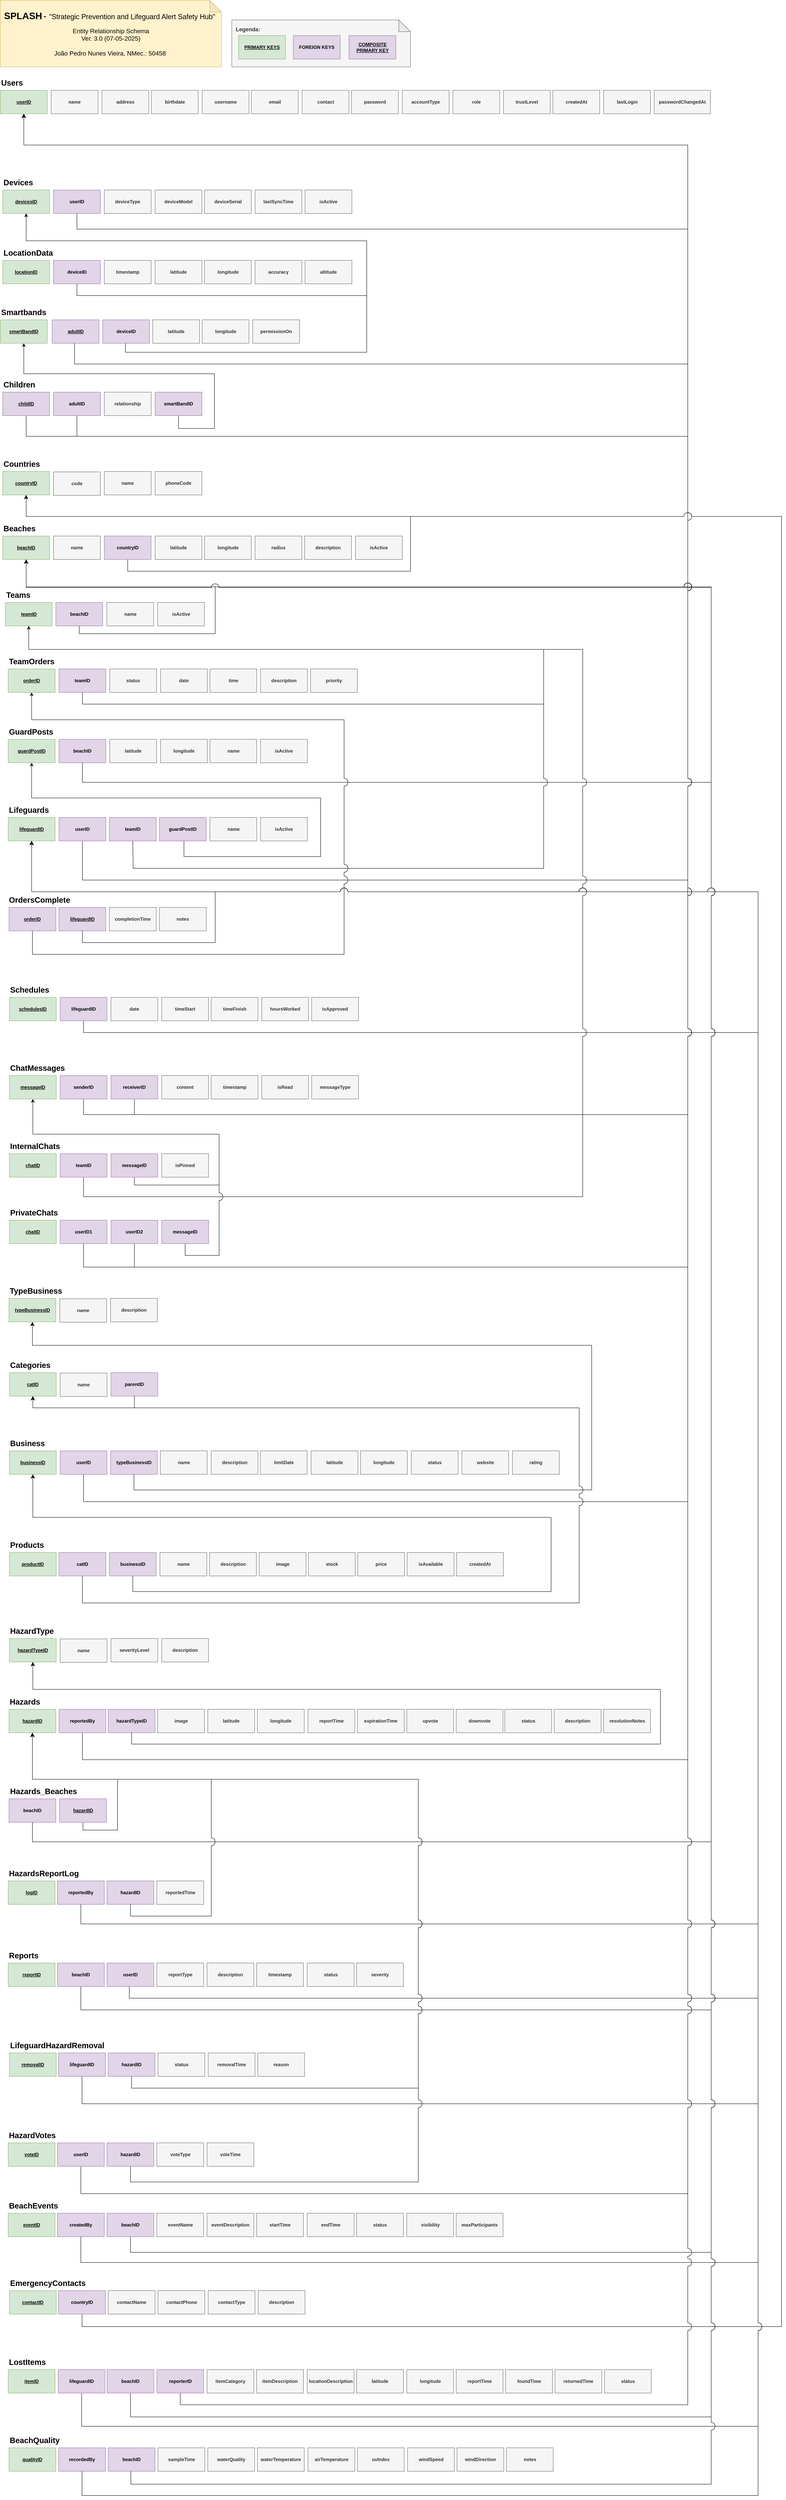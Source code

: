 <mxfile version="26.2.14">
  <diagram name="Página-1" id="4oQC25rM-l1QRuHKkP84">
    <mxGraphModel grid="0" page="0" gridSize="10" guides="1" tooltips="1" connect="1" arrows="1" fold="1" pageScale="1" pageWidth="827" pageHeight="1169" math="0" shadow="0">
      <root>
        <mxCell id="0" />
        <mxCell id="1" parent="0" />
        <mxCell id="P-8xPkZLdNs6aMVO508W-1" value="userID" style="rounded=0;whiteSpace=wrap;html=1;fillColor=#d5e8d4;strokeColor=#82b366;fontStyle=5" vertex="1" parent="1">
          <mxGeometry x="-2460" y="-3250" width="120" height="60" as="geometry" />
        </mxCell>
        <mxCell id="P-8xPkZLdNs6aMVO508W-2" value="&lt;font style=&quot;font-size: 20px;&quot;&gt;&lt;span&gt;Users&lt;/span&gt;&lt;/font&gt;" style="text;html=1;align=left;verticalAlign=middle;resizable=0;points=[];autosize=1;strokeColor=none;fillColor=none;fontStyle=1" vertex="1" parent="1">
          <mxGeometry x="-2460" y="-3290" width="80" height="40" as="geometry" />
        </mxCell>
        <mxCell id="P-8xPkZLdNs6aMVO508W-3" value="name" style="rounded=0;whiteSpace=wrap;html=1;fillColor=#f5f5f5;strokeColor=#666666;fontStyle=1;fontColor=#333333;" vertex="1" parent="1">
          <mxGeometry x="-2330" y="-3250" width="120" height="60" as="geometry" />
        </mxCell>
        <mxCell id="P-8xPkZLdNs6aMVO508W-4" value="address" style="rounded=0;whiteSpace=wrap;html=1;fillColor=#f5f5f5;strokeColor=#666666;fontStyle=1;fontColor=#333333;" vertex="1" parent="1">
          <mxGeometry x="-2200" y="-3250" width="120" height="60" as="geometry" />
        </mxCell>
        <mxCell id="P-8xPkZLdNs6aMVO508W-5" value="birthdate" style="rounded=0;whiteSpace=wrap;html=1;fillColor=#f5f5f5;strokeColor=#666666;fontStyle=1;fontColor=#333333;" vertex="1" parent="1">
          <mxGeometry x="-2073.5" y="-3250" width="120" height="60" as="geometry" />
        </mxCell>
        <mxCell id="P-8xPkZLdNs6aMVO508W-6" value="username" style="rounded=0;whiteSpace=wrap;html=1;fillColor=#f5f5f5;strokeColor=#666666;fontStyle=1;fontColor=#333333;" vertex="1" parent="1">
          <mxGeometry x="-1943.5" y="-3250" width="120" height="60" as="geometry" />
        </mxCell>
        <mxCell id="P-8xPkZLdNs6aMVO508W-7" value="email" style="rounded=0;whiteSpace=wrap;html=1;fillColor=#f5f5f5;strokeColor=#666666;fontStyle=1;fontColor=#333333;" vertex="1" parent="1">
          <mxGeometry x="-1817.5" y="-3250" width="120" height="60" as="geometry" />
        </mxCell>
        <mxCell id="P-8xPkZLdNs6aMVO508W-8" value="contact" style="rounded=0;whiteSpace=wrap;html=1;fillColor=#f5f5f5;strokeColor=#666666;fontStyle=1;fontColor=#333333;" vertex="1" parent="1">
          <mxGeometry x="-1687.5" y="-3250" width="120" height="60" as="geometry" />
        </mxCell>
        <mxCell id="P-8xPkZLdNs6aMVO508W-9" value="password" style="rounded=0;whiteSpace=wrap;html=1;fillColor=#f5f5f5;strokeColor=#666666;fontStyle=1;fontColor=#333333;" vertex="1" parent="1">
          <mxGeometry x="-1561" y="-3250" width="120" height="60" as="geometry" />
        </mxCell>
        <mxCell id="P-8xPkZLdNs6aMVO508W-10" value="accountType" style="rounded=0;whiteSpace=wrap;html=1;fillColor=#f5f5f5;strokeColor=#666666;fontStyle=1;fontColor=#333333;" vertex="1" parent="1">
          <mxGeometry x="-1431" y="-3250" width="120" height="60" as="geometry" />
        </mxCell>
        <mxCell id="P-8xPkZLdNs6aMVO508W-11" value="role" style="rounded=0;whiteSpace=wrap;html=1;fillColor=#f5f5f5;strokeColor=#666666;fontStyle=1;fontColor=#333333;" vertex="1" parent="1">
          <mxGeometry x="-1301.5" y="-3250" width="120" height="60" as="geometry" />
        </mxCell>
        <mxCell id="bxkEyWdGS-Mc6qqL-3zF-17" value="&lt;font style=&quot;font-size: 20px;&quot;&gt;Children&lt;/font&gt;" style="text;html=1;align=left;verticalAlign=middle;resizable=0;points=[];autosize=1;strokeColor=none;fillColor=none;fontStyle=1" vertex="1" parent="1">
          <mxGeometry x="-2454" y="-2518" width="100" height="40" as="geometry" />
        </mxCell>
        <mxCell id="CEOLvuN3SLnF9thxfy91-1" style="edgeStyle=orthogonalEdgeStyle;rounded=0;orthogonalLoop=1;jettySize=auto;html=1;exitX=0.5;exitY=1;exitDx=0;exitDy=0;entryX=0.5;entryY=1;entryDx=0;entryDy=0;jumpStyle=arc;jumpSize=20;" edge="1" parent="1" source="bxkEyWdGS-Mc6qqL-3zF-18" target="P-8xPkZLdNs6aMVO508W-1">
          <mxGeometry relative="1" as="geometry">
            <Array as="points">
              <mxPoint x="-2394" y="-2365" />
              <mxPoint x="-700" y="-2365" />
              <mxPoint x="-700" y="-3110" />
              <mxPoint x="-2400" y="-3110" />
            </Array>
          </mxGeometry>
        </mxCell>
        <mxCell id="bxkEyWdGS-Mc6qqL-3zF-18" value="childID" style="rounded=0;whiteSpace=wrap;html=1;fillColor=#e1d5e7;strokeColor=#9673a6;fontStyle=5" vertex="1" parent="1">
          <mxGeometry x="-2454" y="-2478" width="120" height="60" as="geometry" />
        </mxCell>
        <mxCell id="bxkEyWdGS-Mc6qqL-3zF-22" style="edgeStyle=orthogonalEdgeStyle;rounded=0;orthogonalLoop=1;jettySize=auto;html=1;exitX=0.5;exitY=1;exitDx=0;exitDy=0;entryX=0.5;entryY=1;entryDx=0;entryDy=0;jumpStyle=arc;jumpSize=20;" edge="1" parent="1" source="9_QpFKEuCloZ0WvJFzZw-30" target="P-8xPkZLdNs6aMVO508W-1">
          <mxGeometry relative="1" as="geometry">
            <Array as="points">
              <mxPoint x="-2264" y="-2365" />
              <mxPoint x="-700" y="-2365" />
              <mxPoint x="-700" y="-3110" />
              <mxPoint x="-2400" y="-3110" />
            </Array>
            <mxPoint x="-2264" y="-2418" as="sourcePoint" />
          </mxGeometry>
        </mxCell>
        <mxCell id="bxkEyWdGS-Mc6qqL-3zF-20" value="relationship" style="rounded=0;whiteSpace=wrap;html=1;fillColor=#f5f5f5;strokeColor=#666666;fontStyle=1;fontColor=#333333;" vertex="1" parent="1">
          <mxGeometry x="-2194" y="-2478" width="120" height="60" as="geometry" />
        </mxCell>
        <mxCell id="CEOLvuN3SLnF9thxfy91-40" style="edgeStyle=orthogonalEdgeStyle;rounded=0;orthogonalLoop=1;jettySize=auto;html=1;exitX=0.5;exitY=1;exitDx=0;exitDy=0;entryX=0.5;entryY=1;entryDx=0;entryDy=0;" edge="1" parent="1" source="9_QpFKEuCloZ0WvJFzZw-31" target="CEOLvuN3SLnF9thxfy91-33">
          <mxGeometry relative="1" as="geometry">
            <Array as="points">
              <mxPoint x="-2004" y="-2385" />
              <mxPoint x="-1912" y="-2385" />
              <mxPoint x="-1912" y="-2525" />
              <mxPoint x="-2400" y="-2525" />
            </Array>
            <mxPoint x="-2004" y="-2418" as="sourcePoint" />
          </mxGeometry>
        </mxCell>
        <mxCell id="CEOLvuN3SLnF9thxfy91-9" value="&lt;font style=&quot;font-size: 20px;&quot;&gt;Devices&lt;/font&gt;" style="text;html=1;align=left;verticalAlign=middle;resizable=0;points=[];autosize=1;strokeColor=none;fillColor=none;fontStyle=1" vertex="1" parent="1">
          <mxGeometry x="-2454" y="-3035" width="90" height="40" as="geometry" />
        </mxCell>
        <mxCell id="CEOLvuN3SLnF9thxfy91-10" value="devicesID" style="rounded=0;whiteSpace=wrap;html=1;fillColor=#d5e8d4;strokeColor=#82b366;fontStyle=5" vertex="1" parent="1">
          <mxGeometry x="-2454" y="-2995" width="120" height="60" as="geometry" />
        </mxCell>
        <mxCell id="CEOLvuN3SLnF9thxfy91-21" style="edgeStyle=orthogonalEdgeStyle;rounded=0;orthogonalLoop=1;jettySize=auto;html=1;exitX=0.5;exitY=1;exitDx=0;exitDy=0;entryX=0.5;entryY=1;entryDx=0;entryDy=0;jumpStyle=arc;jumpSize=20;" edge="1" parent="1" source="9_QpFKEuCloZ0WvJFzZw-37" target="P-8xPkZLdNs6aMVO508W-1">
          <mxGeometry relative="1" as="geometry">
            <Array as="points">
              <mxPoint x="-2264" y="-2895" />
              <mxPoint x="-700" y="-2895" />
              <mxPoint x="-700" y="-3110" />
              <mxPoint x="-2400" y="-3110" />
            </Array>
            <mxPoint x="-2264" y="-2935" as="sourcePoint" />
          </mxGeometry>
        </mxCell>
        <mxCell id="CEOLvuN3SLnF9thxfy91-12" value="deviceType" style="rounded=0;whiteSpace=wrap;html=1;fillColor=#f5f5f5;strokeColor=#666666;fontStyle=1;fontColor=#333333;" vertex="1" parent="1">
          <mxGeometry x="-2194" y="-2995" width="120" height="60" as="geometry" />
        </mxCell>
        <mxCell id="CEOLvuN3SLnF9thxfy91-13" value="deviceModel" style="rounded=0;whiteSpace=wrap;html=1;fillColor=#f5f5f5;strokeColor=#666666;fontStyle=1;fontColor=#333333;" vertex="1" parent="1">
          <mxGeometry x="-2064" y="-2995" width="120" height="60" as="geometry" />
        </mxCell>
        <mxCell id="CEOLvuN3SLnF9thxfy91-14" value="deviceSerial" style="rounded=0;whiteSpace=wrap;html=1;fillColor=#f5f5f5;strokeColor=#666666;fontStyle=1;fontColor=#333333;" vertex="1" parent="1">
          <mxGeometry x="-1937.5" y="-2995" width="120" height="60" as="geometry" />
        </mxCell>
        <mxCell id="CEOLvuN3SLnF9thxfy91-15" value="lastSyncTime" style="rounded=0;whiteSpace=wrap;html=1;fillColor=#f5f5f5;strokeColor=#666666;fontStyle=1;fontColor=#333333;" vertex="1" parent="1">
          <mxGeometry x="-1808" y="-2995" width="120" height="60" as="geometry" />
        </mxCell>
        <mxCell id="CEOLvuN3SLnF9thxfy91-16" value="trustLevel" style="rounded=0;whiteSpace=wrap;html=1;fillColor=#f5f5f5;strokeColor=#666666;fontStyle=1;fontColor=#333333;" vertex="1" parent="1">
          <mxGeometry x="-1172" y="-3250" width="120" height="60" as="geometry" />
        </mxCell>
        <mxCell id="CEOLvuN3SLnF9thxfy91-17" value="createdAt" style="rounded=0;whiteSpace=wrap;html=1;fillColor=#f5f5f5;strokeColor=#666666;fontStyle=1;fontColor=#333333;" vertex="1" parent="1">
          <mxGeometry x="-1045.5" y="-3250" width="120" height="60" as="geometry" />
        </mxCell>
        <mxCell id="CEOLvuN3SLnF9thxfy91-18" value="lastLogin" style="rounded=0;whiteSpace=wrap;html=1;fillColor=#f5f5f5;strokeColor=#666666;fontStyle=1;fontColor=#333333;" vertex="1" parent="1">
          <mxGeometry x="-915.5" y="-3250" width="120" height="60" as="geometry" />
        </mxCell>
        <mxCell id="CEOLvuN3SLnF9thxfy91-19" value="passwordChangedAt" style="rounded=0;whiteSpace=wrap;html=1;fillColor=#f5f5f5;strokeColor=#666666;fontStyle=1;fontColor=#333333;" vertex="1" parent="1">
          <mxGeometry x="-786" y="-3250" width="144" height="60" as="geometry" />
        </mxCell>
        <mxCell id="CEOLvuN3SLnF9thxfy91-20" value="isActive" style="rounded=0;whiteSpace=wrap;html=1;fillColor=#f5f5f5;strokeColor=#666666;fontStyle=1;fontColor=#333333;" vertex="1" parent="1">
          <mxGeometry x="-1680" y="-2995" width="120" height="60" as="geometry" />
        </mxCell>
        <mxCell id="CEOLvuN3SLnF9thxfy91-22" value="&lt;font style=&quot;font-size: 20px;&quot;&gt;LocationData&lt;/font&gt;" style="text;html=1;align=left;verticalAlign=middle;resizable=0;points=[];autosize=1;strokeColor=none;fillColor=none;fontStyle=1" vertex="1" parent="1">
          <mxGeometry x="-2454" y="-2855" width="140" height="40" as="geometry" />
        </mxCell>
        <mxCell id="CEOLvuN3SLnF9thxfy91-23" value="locationID" style="rounded=0;whiteSpace=wrap;html=1;fillColor=#d5e8d4;strokeColor=#82b366;fontStyle=5" vertex="1" parent="1">
          <mxGeometry x="-2454" y="-2815" width="120" height="60" as="geometry" />
        </mxCell>
        <mxCell id="CEOLvuN3SLnF9thxfy91-31" style="edgeStyle=orthogonalEdgeStyle;rounded=0;orthogonalLoop=1;jettySize=auto;html=1;exitX=0.5;exitY=1;exitDx=0;exitDy=0;entryX=0.5;entryY=1;entryDx=0;entryDy=0;jumpStyle=arc;jumpSize=20;" edge="1" parent="1" source="9_QpFKEuCloZ0WvJFzZw-36" target="CEOLvuN3SLnF9thxfy91-10">
          <mxGeometry relative="1" as="geometry">
            <Array as="points">
              <mxPoint x="-2264" y="-2725" />
              <mxPoint x="-1522" y="-2725" />
              <mxPoint x="-1522" y="-2865" />
              <mxPoint x="-2394" y="-2865" />
            </Array>
            <mxPoint x="-2264" y="-2755" as="sourcePoint" />
          </mxGeometry>
        </mxCell>
        <mxCell id="CEOLvuN3SLnF9thxfy91-25" value="timestamp" style="rounded=0;whiteSpace=wrap;html=1;fillColor=#f5f5f5;strokeColor=#666666;fontStyle=1;fontColor=#333333;" vertex="1" parent="1">
          <mxGeometry x="-2194" y="-2815" width="120" height="60" as="geometry" />
        </mxCell>
        <mxCell id="CEOLvuN3SLnF9thxfy91-26" value="latitude" style="rounded=0;whiteSpace=wrap;html=1;fillColor=#f5f5f5;strokeColor=#666666;fontStyle=1;fontColor=#333333;" vertex="1" parent="1">
          <mxGeometry x="-2064" y="-2815" width="120" height="60" as="geometry" />
        </mxCell>
        <mxCell id="CEOLvuN3SLnF9thxfy91-27" value="longitude" style="rounded=0;whiteSpace=wrap;html=1;fillColor=#f5f5f5;strokeColor=#666666;fontStyle=1;fontColor=#333333;" vertex="1" parent="1">
          <mxGeometry x="-1937.5" y="-2815" width="120" height="60" as="geometry" />
        </mxCell>
        <mxCell id="CEOLvuN3SLnF9thxfy91-28" value="accuracy" style="rounded=0;whiteSpace=wrap;html=1;fillColor=#f5f5f5;strokeColor=#666666;fontStyle=1;fontColor=#333333;" vertex="1" parent="1">
          <mxGeometry x="-1808" y="-2815" width="120" height="60" as="geometry" />
        </mxCell>
        <mxCell id="CEOLvuN3SLnF9thxfy91-29" value="altitude" style="rounded=0;whiteSpace=wrap;html=1;fillColor=#f5f5f5;strokeColor=#666666;fontStyle=1;fontColor=#333333;" vertex="1" parent="1">
          <mxGeometry x="-1680" y="-2815" width="120" height="60" as="geometry" />
        </mxCell>
        <mxCell id="CEOLvuN3SLnF9thxfy91-32" value="&lt;span style=&quot;font-size: 20px;&quot;&gt;Smartbands&lt;/span&gt;" style="text;html=1;align=left;verticalAlign=middle;resizable=0;points=[];autosize=1;strokeColor=none;fillColor=none;fontStyle=1" vertex="1" parent="1">
          <mxGeometry x="-2460" y="-2703" width="130" height="40" as="geometry" />
        </mxCell>
        <mxCell id="CEOLvuN3SLnF9thxfy91-33" value="smartBandID" style="rounded=0;whiteSpace=wrap;html=1;fillColor=#d5e8d4;strokeColor=#82b366;fontStyle=5" vertex="1" parent="1">
          <mxGeometry x="-2460" y="-2663" width="120" height="60" as="geometry" />
        </mxCell>
        <mxCell id="CEOLvuN3SLnF9thxfy91-41" style="edgeStyle=orthogonalEdgeStyle;rounded=0;orthogonalLoop=1;jettySize=auto;html=1;exitX=0.5;exitY=1;exitDx=0;exitDy=0;entryX=0.5;entryY=1;entryDx=0;entryDy=0;jumpStyle=arc;jumpSize=20;" edge="1" parent="1" source="9_QpFKEuCloZ0WvJFzZw-38" target="CEOLvuN3SLnF9thxfy91-10">
          <mxGeometry relative="1" as="geometry">
            <Array as="points">
              <mxPoint x="-2140" y="-2603" />
              <mxPoint x="-2140" y="-2580" />
              <mxPoint x="-1522" y="-2580" />
              <mxPoint x="-1522" y="-2865" />
              <mxPoint x="-2394" y="-2865" />
            </Array>
            <mxPoint x="-2270" y="-2603" as="sourcePoint" />
          </mxGeometry>
        </mxCell>
        <mxCell id="CEOLvuN3SLnF9thxfy91-42" style="edgeStyle=orthogonalEdgeStyle;rounded=0;orthogonalLoop=1;jettySize=auto;html=1;exitX=0.5;exitY=1;exitDx=0;exitDy=0;entryX=0.5;entryY=1;entryDx=0;entryDy=0;jumpStyle=arc;jumpSize=20;" edge="1" parent="1" source="CEOLvuN3SLnF9thxfy91-35" target="P-8xPkZLdNs6aMVO508W-1">
          <mxGeometry relative="1" as="geometry">
            <Array as="points">
              <mxPoint x="-2270" y="-2603" />
              <mxPoint x="-2270" y="-2550" />
              <mxPoint x="-700" y="-2550" />
              <mxPoint x="-700" y="-3110" />
              <mxPoint x="-2400" y="-3110" />
            </Array>
          </mxGeometry>
        </mxCell>
        <mxCell id="CEOLvuN3SLnF9thxfy91-35" value="&lt;u&gt;adultID&lt;/u&gt;" style="rounded=0;whiteSpace=wrap;html=1;fillColor=#e1d5e7;strokeColor=#9673a6;fontStyle=1;" vertex="1" parent="1">
          <mxGeometry x="-2327.5" y="-2663" width="120" height="60" as="geometry" />
        </mxCell>
        <mxCell id="CEOLvuN3SLnF9thxfy91-36" value="latitude" style="rounded=0;whiteSpace=wrap;html=1;fillColor=#f5f5f5;strokeColor=#666666;fontStyle=1;fontColor=#333333;" vertex="1" parent="1">
          <mxGeometry x="-2070" y="-2663" width="120" height="60" as="geometry" />
        </mxCell>
        <mxCell id="CEOLvuN3SLnF9thxfy91-37" value="longitude" style="rounded=0;whiteSpace=wrap;html=1;fillColor=#f5f5f5;strokeColor=#666666;fontStyle=1;fontColor=#333333;" vertex="1" parent="1">
          <mxGeometry x="-1943.5" y="-2663" width="120" height="60" as="geometry" />
        </mxCell>
        <mxCell id="CEOLvuN3SLnF9thxfy91-38" value="permissionOn" style="rounded=0;whiteSpace=wrap;html=1;fillColor=#f5f5f5;strokeColor=#666666;fontStyle=1;fontColor=#333333;" vertex="1" parent="1">
          <mxGeometry x="-1814" y="-2663" width="120" height="60" as="geometry" />
        </mxCell>
        <mxCell id="CEOLvuN3SLnF9thxfy91-43" value="&lt;font style=&quot;font-size: 20px;&quot;&gt;Countries&lt;/font&gt;" style="text;html=1;align=left;verticalAlign=middle;resizable=0;points=[];autosize=1;strokeColor=none;fillColor=none;fontStyle=1" vertex="1" parent="1">
          <mxGeometry x="-2454" y="-2315" width="110" height="40" as="geometry" />
        </mxCell>
        <mxCell id="CEOLvuN3SLnF9thxfy91-44" value="countryID" style="rounded=0;whiteSpace=wrap;html=1;fillColor=#d5e8d4;strokeColor=#82b366;fontStyle=5" vertex="1" parent="1">
          <mxGeometry x="-2454" y="-2275" width="120" height="60" as="geometry" />
        </mxCell>
        <mxCell id="CEOLvuN3SLnF9thxfy91-46" value="name" style="rounded=0;whiteSpace=wrap;html=1;fillColor=#f5f5f5;strokeColor=#666666;fontStyle=1;fontColor=#333333;" vertex="1" parent="1">
          <mxGeometry x="-2194" y="-2275" width="120" height="60" as="geometry" />
        </mxCell>
        <mxCell id="CEOLvuN3SLnF9thxfy91-47" value="phoneCode" style="rounded=0;whiteSpace=wrap;html=1;fillColor=#f5f5f5;strokeColor=#666666;fontStyle=1;fontColor=#333333;" vertex="1" parent="1">
          <mxGeometry x="-2064" y="-2275" width="120" height="60" as="geometry" />
        </mxCell>
        <mxCell id="CEOLvuN3SLnF9thxfy91-48" value="&lt;span style=&quot;font-size: 20px;&quot;&gt;Beaches&lt;/span&gt;" style="text;html=1;align=left;verticalAlign=middle;resizable=0;points=[];autosize=1;strokeColor=none;fillColor=none;fontStyle=1" vertex="1" parent="1">
          <mxGeometry x="-2454" y="-2150" width="100" height="40" as="geometry" />
        </mxCell>
        <mxCell id="CEOLvuN3SLnF9thxfy91-49" value="beachID" style="rounded=0;whiteSpace=wrap;html=1;fillColor=#d5e8d4;strokeColor=#82b366;fontStyle=5" vertex="1" parent="1">
          <mxGeometry x="-2454" y="-2110" width="120" height="60" as="geometry" />
        </mxCell>
        <mxCell id="CEOLvuN3SLnF9thxfy91-57" style="edgeStyle=orthogonalEdgeStyle;rounded=0;orthogonalLoop=1;jettySize=auto;html=1;exitX=0.5;exitY=1;exitDx=0;exitDy=0;jumpStyle=arc;jumpSize=20;" edge="1" parent="1" source="9_QpFKEuCloZ0WvJFzZw-29" target="CEOLvuN3SLnF9thxfy91-44">
          <mxGeometry relative="1" as="geometry">
            <Array as="points">
              <mxPoint x="-2134" y="-2020" />
              <mxPoint x="-1410" y="-2020" />
              <mxPoint x="-1410" y="-2160" />
              <mxPoint x="-2394" y="-2160" />
            </Array>
            <mxPoint x="-2134" y="-2050" as="sourcePoint" />
          </mxGeometry>
        </mxCell>
        <mxCell id="CEOLvuN3SLnF9thxfy91-52" value="latitude" style="rounded=0;whiteSpace=wrap;html=1;fillColor=#f5f5f5;strokeColor=#666666;fontStyle=1;fontColor=#333333;" vertex="1" parent="1">
          <mxGeometry x="-2064" y="-2110" width="120" height="60" as="geometry" />
        </mxCell>
        <mxCell id="CEOLvuN3SLnF9thxfy91-53" value="longitude" style="rounded=0;whiteSpace=wrap;html=1;fillColor=#f5f5f5;strokeColor=#666666;fontStyle=1;fontColor=#333333;" vertex="1" parent="1">
          <mxGeometry x="-1937.5" y="-2110" width="120" height="60" as="geometry" />
        </mxCell>
        <mxCell id="CEOLvuN3SLnF9thxfy91-54" value="radius" style="rounded=0;whiteSpace=wrap;html=1;fillColor=#f5f5f5;strokeColor=#666666;fontStyle=1;fontColor=#333333;" vertex="1" parent="1">
          <mxGeometry x="-1808" y="-2110" width="120" height="60" as="geometry" />
        </mxCell>
        <mxCell id="CEOLvuN3SLnF9thxfy91-55" value="name" style="rounded=0;whiteSpace=wrap;html=1;fillColor=#f5f5f5;strokeColor=#666666;fontStyle=1;fontColor=#333333;" vertex="1" parent="1">
          <mxGeometry x="-2324" y="-2110" width="120" height="60" as="geometry" />
        </mxCell>
        <mxCell id="CEOLvuN3SLnF9thxfy91-56" value="code" style="rounded=0;whiteSpace=wrap;html=1;fillColor=#f5f5f5;strokeColor=#666666;fontStyle=1;fontColor=#333333;" vertex="1" parent="1">
          <mxGeometry x="-2324" y="-2274" width="120" height="60" as="geometry" />
        </mxCell>
        <mxCell id="CEOLvuN3SLnF9thxfy91-58" value="description" style="rounded=0;whiteSpace=wrap;html=1;fillColor=#f5f5f5;strokeColor=#666666;fontStyle=1;fontColor=#333333;" vertex="1" parent="1">
          <mxGeometry x="-1681" y="-2110" width="120" height="60" as="geometry" />
        </mxCell>
        <mxCell id="CEOLvuN3SLnF9thxfy91-59" value="isActive" style="rounded=0;whiteSpace=wrap;html=1;fillColor=#f5f5f5;strokeColor=#666666;fontStyle=1;fontColor=#333333;" vertex="1" parent="1">
          <mxGeometry x="-1551" y="-2110" width="120" height="60" as="geometry" />
        </mxCell>
        <mxCell id="CEOLvuN3SLnF9thxfy91-60" value="&lt;font style=&quot;font-size: 20px;&quot;&gt;Teams&lt;/font&gt;" style="text;html=1;align=left;verticalAlign=middle;resizable=0;points=[];autosize=1;strokeColor=none;fillColor=none;fontStyle=1" vertex="1" parent="1">
          <mxGeometry x="-2447.5" y="-1980" width="80" height="40" as="geometry" />
        </mxCell>
        <mxCell id="CEOLvuN3SLnF9thxfy91-61" value="teamID" style="rounded=0;whiteSpace=wrap;html=1;fillColor=#d5e8d4;strokeColor=#82b366;fontStyle=5" vertex="1" parent="1">
          <mxGeometry x="-2447.5" y="-1940" width="120" height="60" as="geometry" />
        </mxCell>
        <mxCell id="CEOLvuN3SLnF9thxfy91-62" value="name" style="rounded=0;whiteSpace=wrap;html=1;fillColor=#f5f5f5;strokeColor=#666666;fontStyle=1;fontColor=#333333;" vertex="1" parent="1">
          <mxGeometry x="-2187.5" y="-1940" width="120" height="60" as="geometry" />
        </mxCell>
        <mxCell id="CEOLvuN3SLnF9thxfy91-63" value="isActive" style="rounded=0;whiteSpace=wrap;html=1;fillColor=#f5f5f5;strokeColor=#666666;fontStyle=1;fontColor=#333333;" vertex="1" parent="1">
          <mxGeometry x="-2057.5" y="-1940" width="120" height="60" as="geometry" />
        </mxCell>
        <mxCell id="CEOLvuN3SLnF9thxfy91-65" style="edgeStyle=orthogonalEdgeStyle;rounded=0;orthogonalLoop=1;jettySize=auto;html=1;entryX=0.5;entryY=1;entryDx=0;entryDy=0;exitX=0.5;exitY=1;exitDx=0;exitDy=0;jumpStyle=arc;jumpSize=20;" edge="1" parent="1" source="9_QpFKEuCloZ0WvJFzZw-27" target="CEOLvuN3SLnF9thxfy91-49">
          <mxGeometry relative="1" as="geometry">
            <mxPoint x="-2270" y="-1850" as="sourcePoint" />
            <Array as="points">
              <mxPoint x="-2258" y="-1860" />
              <mxPoint x="-1910" y="-1860" />
              <mxPoint x="-1910" y="-1980" />
              <mxPoint x="-2394" y="-1980" />
            </Array>
          </mxGeometry>
        </mxCell>
        <mxCell id="CEOLvuN3SLnF9thxfy91-66" value="&lt;b&gt;&lt;font style=&quot;font-size: 24px;&quot;&gt;SPLASH&lt;/font&gt; &lt;/b&gt;&lt;font style=&quot;font-size: 24px;&quot;&gt;- &lt;/font&gt;&lt;font style=&quot;font-size: 18px;&quot;&gt;&quot;Strategic Prevention and Lifeguard Alert Safety Hub&quot;&lt;/font&gt;&lt;font style=&quot;font-size: 24px;&quot;&gt;&amp;nbsp;&lt;/font&gt;&lt;div&gt;&lt;br&gt;&lt;/div&gt;&lt;div&gt;&lt;font size=&quot;3&quot;&gt;Entity Relationship Schema&lt;/font&gt;&lt;/div&gt;&lt;div&gt;&lt;font size=&quot;3&quot;&gt;Ver. 3.0 (07-05-2025)&lt;/font&gt;&lt;/div&gt;&lt;div&gt;&lt;font size=&quot;3&quot;&gt;&lt;br&gt;&lt;/font&gt;&lt;/div&gt;&lt;div&gt;&lt;font size=&quot;3&quot;&gt;João Pedro Nunes Vieira, NMec.: 50458&amp;nbsp;&lt;/font&gt;&lt;/div&gt;" style="shape=note;whiteSpace=wrap;html=1;backgroundOutline=1;darkOpacity=0.05;fillColor=#fff2cc;strokeColor=#d6b656;" vertex="1" parent="1">
          <mxGeometry x="-2460" y="-3480" width="566" height="170" as="geometry" />
        </mxCell>
        <mxCell id="9_QpFKEuCloZ0WvJFzZw-1" value="&lt;font style=&quot;font-size: 20px;&quot;&gt;TeamOrders&lt;/font&gt;" style="text;html=1;align=left;verticalAlign=middle;resizable=0;points=[];autosize=1;strokeColor=none;fillColor=none;fontStyle=1" vertex="1" parent="1">
          <mxGeometry x="-2440" y="-1810" width="130" height="40" as="geometry" />
        </mxCell>
        <mxCell id="9_QpFKEuCloZ0WvJFzZw-2" value="orderID" style="rounded=0;whiteSpace=wrap;html=1;fillColor=#d5e8d4;strokeColor=#82b366;fontStyle=5" vertex="1" parent="1">
          <mxGeometry x="-2440" y="-1770" width="120" height="60" as="geometry" />
        </mxCell>
        <mxCell id="9_QpFKEuCloZ0WvJFzZw-9" style="edgeStyle=orthogonalEdgeStyle;rounded=0;orthogonalLoop=1;jettySize=auto;html=1;exitX=0.5;exitY=1;exitDx=0;exitDy=0;entryX=0.5;entryY=1;entryDx=0;entryDy=0;jumpStyle=arc;jumpSize=20;" edge="1" parent="1" source="9_QpFKEuCloZ0WvJFzZw-32" target="CEOLvuN3SLnF9thxfy91-61">
          <mxGeometry relative="1" as="geometry">
            <mxPoint x="-2250" y="-1710" as="sourcePoint" />
            <Array as="points">
              <mxPoint x="-2250" y="-1680" />
              <mxPoint x="-1069" y="-1680" />
              <mxPoint x="-1069" y="-1820" />
              <mxPoint x="-2387" y="-1820" />
            </Array>
          </mxGeometry>
        </mxCell>
        <mxCell id="9_QpFKEuCloZ0WvJFzZw-4" value="status" style="rounded=0;whiteSpace=wrap;html=1;fillColor=#f5f5f5;strokeColor=#666666;fontStyle=1;fontColor=#333333;" vertex="1" parent="1">
          <mxGeometry x="-2180" y="-1770" width="120" height="60" as="geometry" />
        </mxCell>
        <mxCell id="9_QpFKEuCloZ0WvJFzZw-5" value="date" style="rounded=0;whiteSpace=wrap;html=1;fillColor=#f5f5f5;strokeColor=#666666;fontStyle=1;fontColor=#333333;" vertex="1" parent="1">
          <mxGeometry x="-2050" y="-1770" width="120" height="60" as="geometry" />
        </mxCell>
        <mxCell id="9_QpFKEuCloZ0WvJFzZw-6" value="time" style="rounded=0;whiteSpace=wrap;html=1;fillColor=#f5f5f5;strokeColor=#666666;fontStyle=1;fontColor=#333333;" vertex="1" parent="1">
          <mxGeometry x="-1923.5" y="-1770" width="120" height="60" as="geometry" />
        </mxCell>
        <mxCell id="9_QpFKEuCloZ0WvJFzZw-7" value="description" style="rounded=0;whiteSpace=wrap;html=1;fillColor=#f5f5f5;strokeColor=#666666;fontStyle=1;fontColor=#333333;" vertex="1" parent="1">
          <mxGeometry x="-1794" y="-1770" width="120" height="60" as="geometry" />
        </mxCell>
        <mxCell id="9_QpFKEuCloZ0WvJFzZw-8" value="priority" style="rounded=0;whiteSpace=wrap;html=1;fillColor=#f5f5f5;strokeColor=#666666;fontStyle=1;fontColor=#333333;" vertex="1" parent="1">
          <mxGeometry x="-1666" y="-1770" width="120" height="60" as="geometry" />
        </mxCell>
        <mxCell id="9_QpFKEuCloZ0WvJFzZw-10" value="&lt;font style=&quot;font-size: 20px;&quot;&gt;GuardPosts&lt;/font&gt;" style="text;html=1;align=left;verticalAlign=middle;resizable=0;points=[];autosize=1;strokeColor=none;fillColor=none;fontStyle=1" vertex="1" parent="1">
          <mxGeometry x="-2440" y="-1630" width="130" height="40" as="geometry" />
        </mxCell>
        <mxCell id="9_QpFKEuCloZ0WvJFzZw-11" value="guardPostID" style="rounded=0;whiteSpace=wrap;html=1;fillColor=#d5e8d4;strokeColor=#82b366;fontStyle=5" vertex="1" parent="1">
          <mxGeometry x="-2440" y="-1590" width="120" height="60" as="geometry" />
        </mxCell>
        <mxCell id="9_QpFKEuCloZ0WvJFzZw-18" style="edgeStyle=orthogonalEdgeStyle;rounded=0;orthogonalLoop=1;jettySize=auto;html=1;entryX=0.5;entryY=1;entryDx=0;entryDy=0;exitX=0.5;exitY=1;exitDx=0;exitDy=0;jumpStyle=arc;jumpSize=20;" edge="1" parent="1" source="9_QpFKEuCloZ0WvJFzZw-28" target="CEOLvuN3SLnF9thxfy91-49">
          <mxGeometry relative="1" as="geometry">
            <mxPoint x="-2280" y="-1510" as="sourcePoint" />
            <Array as="points">
              <mxPoint x="-2250" y="-1480" />
              <mxPoint x="-640" y="-1480" />
              <mxPoint x="-640" y="-1980" />
              <mxPoint x="-2394" y="-1980" />
            </Array>
          </mxGeometry>
        </mxCell>
        <mxCell id="9_QpFKEuCloZ0WvJFzZw-13" value="latitude" style="rounded=0;whiteSpace=wrap;html=1;fillColor=#f5f5f5;strokeColor=#666666;fontStyle=1;fontColor=#333333;" vertex="1" parent="1">
          <mxGeometry x="-2180" y="-1590" width="120" height="60" as="geometry" />
        </mxCell>
        <mxCell id="9_QpFKEuCloZ0WvJFzZw-14" value="longitude" style="rounded=0;whiteSpace=wrap;html=1;fillColor=#f5f5f5;strokeColor=#666666;fontStyle=1;fontColor=#333333;" vertex="1" parent="1">
          <mxGeometry x="-2050" y="-1590" width="120" height="60" as="geometry" />
        </mxCell>
        <mxCell id="9_QpFKEuCloZ0WvJFzZw-15" value="name" style="rounded=0;whiteSpace=wrap;html=1;fillColor=#f5f5f5;strokeColor=#666666;fontStyle=1;fontColor=#333333;" vertex="1" parent="1">
          <mxGeometry x="-1923.5" y="-1590" width="120" height="60" as="geometry" />
        </mxCell>
        <mxCell id="9_QpFKEuCloZ0WvJFzZw-16" value="isActive" style="rounded=0;whiteSpace=wrap;html=1;fillColor=#f5f5f5;strokeColor=#666666;fontStyle=1;fontColor=#333333;" vertex="1" parent="1">
          <mxGeometry x="-1794" y="-1590" width="120" height="60" as="geometry" />
        </mxCell>
        <mxCell id="9_QpFKEuCloZ0WvJFzZw-19" value="&lt;font style=&quot;font-size: 20px;&quot;&gt;Lifeguards&lt;/font&gt;" style="text;html=1;align=left;verticalAlign=middle;resizable=0;points=[];autosize=1;strokeColor=none;fillColor=none;fontStyle=1" vertex="1" parent="1">
          <mxGeometry x="-2440" y="-1430" width="120" height="40" as="geometry" />
        </mxCell>
        <mxCell id="9_QpFKEuCloZ0WvJFzZw-20" value="lifeguardID" style="rounded=0;whiteSpace=wrap;html=1;fillColor=#d5e8d4;strokeColor=#82b366;fontStyle=5" vertex="1" parent="1">
          <mxGeometry x="-2440" y="-1390" width="120" height="60" as="geometry" />
        </mxCell>
        <mxCell id="9_QpFKEuCloZ0WvJFzZw-34" style="edgeStyle=orthogonalEdgeStyle;rounded=0;orthogonalLoop=1;jettySize=auto;html=1;exitX=0.5;exitY=1;exitDx=0;exitDy=0;entryX=0.5;entryY=1;entryDx=0;entryDy=0;jumpStyle=arc;jumpSize=20;" edge="1" parent="1" source="9_QpFKEuCloZ0WvJFzZw-22" target="9_QpFKEuCloZ0WvJFzZw-11">
          <mxGeometry relative="1" as="geometry">
            <Array as="points">
              <mxPoint x="-1990" y="-1330" />
              <mxPoint x="-1990" y="-1290" />
              <mxPoint x="-1640" y="-1290" />
              <mxPoint x="-1640" y="-1440" />
              <mxPoint x="-2380" y="-1440" />
            </Array>
          </mxGeometry>
        </mxCell>
        <mxCell id="9_QpFKEuCloZ0WvJFzZw-22" value="guardPostID" style="rounded=0;whiteSpace=wrap;html=1;fillColor=#e1d5e7;strokeColor=#9673a6;fontStyle=1;" vertex="1" parent="1">
          <mxGeometry x="-2053" y="-1390" width="120" height="60" as="geometry" />
        </mxCell>
        <mxCell id="9_QpFKEuCloZ0WvJFzZw-33" style="edgeStyle=orthogonalEdgeStyle;rounded=0;orthogonalLoop=1;jettySize=auto;html=1;exitX=0.5;exitY=1;exitDx=0;exitDy=0;entryX=0.5;entryY=1;entryDx=0;entryDy=0;jumpStyle=arc;jumpSize=20;" edge="1" parent="1" source="9_QpFKEuCloZ0WvJFzZw-23" target="CEOLvuN3SLnF9thxfy91-61">
          <mxGeometry relative="1" as="geometry">
            <Array as="points">
              <mxPoint x="-2120" y="-1260" />
              <mxPoint x="-1069" y="-1260" />
              <mxPoint x="-1069" y="-1820" />
              <mxPoint x="-2387" y="-1820" />
            </Array>
          </mxGeometry>
        </mxCell>
        <mxCell id="9_QpFKEuCloZ0WvJFzZw-23" value="teamID" style="rounded=0;whiteSpace=wrap;html=1;fillColor=#e1d5e7;strokeColor=#9673a6;fontStyle=1;" vertex="1" parent="1">
          <mxGeometry x="-2181" y="-1390" width="120" height="60" as="geometry" />
        </mxCell>
        <mxCell id="9_QpFKEuCloZ0WvJFzZw-24" value="name" style="rounded=0;whiteSpace=wrap;html=1;fillColor=#f5f5f5;strokeColor=#666666;fontStyle=1;fontColor=#333333;" vertex="1" parent="1">
          <mxGeometry x="-1923.5" y="-1390" width="120" height="60" as="geometry" />
        </mxCell>
        <mxCell id="9_QpFKEuCloZ0WvJFzZw-25" value="isActive" style="rounded=0;whiteSpace=wrap;html=1;fillColor=#f5f5f5;strokeColor=#666666;fontStyle=1;fontColor=#333333;" vertex="1" parent="1">
          <mxGeometry x="-1794" y="-1390" width="120" height="60" as="geometry" />
        </mxCell>
        <mxCell id="9_QpFKEuCloZ0WvJFzZw-35" style="edgeStyle=orthogonalEdgeStyle;rounded=0;orthogonalLoop=1;jettySize=auto;html=1;exitX=0.5;exitY=1;exitDx=0;exitDy=0;entryX=0.5;entryY=1;entryDx=0;entryDy=0;jumpStyle=arc;jumpSize=20;" edge="1" parent="1" source="9_QpFKEuCloZ0WvJFzZw-26" target="P-8xPkZLdNs6aMVO508W-1">
          <mxGeometry relative="1" as="geometry">
            <mxPoint x="-2230" y="-3178.095" as="targetPoint" />
            <Array as="points">
              <mxPoint x="-2250" y="-1230" />
              <mxPoint x="-700" y="-1230" />
              <mxPoint x="-700" y="-3110" />
              <mxPoint x="-2400" y="-3110" />
            </Array>
          </mxGeometry>
        </mxCell>
        <mxCell id="9_QpFKEuCloZ0WvJFzZw-26" value="userID" style="rounded=0;whiteSpace=wrap;html=1;fillColor=#e1d5e7;strokeColor=#9673a6;fontStyle=1;" vertex="1" parent="1">
          <mxGeometry x="-2310" y="-1390" width="120" height="60" as="geometry" />
        </mxCell>
        <mxCell id="9_QpFKEuCloZ0WvJFzZw-27" value="beachID" style="rounded=0;whiteSpace=wrap;html=1;fillColor=#e1d5e7;strokeColor=#9673a6;fontStyle=1;" vertex="1" parent="1">
          <mxGeometry x="-2318" y="-1940" width="120" height="60" as="geometry" />
        </mxCell>
        <mxCell id="9_QpFKEuCloZ0WvJFzZw-28" value="beachID" style="rounded=0;whiteSpace=wrap;html=1;fillColor=#e1d5e7;strokeColor=#9673a6;fontStyle=1;" vertex="1" parent="1">
          <mxGeometry x="-2310" y="-1590" width="120" height="60" as="geometry" />
        </mxCell>
        <mxCell id="9_QpFKEuCloZ0WvJFzZw-29" value="countryID" style="rounded=0;whiteSpace=wrap;html=1;fillColor=#e1d5e7;strokeColor=#9673a6;fontStyle=1;" vertex="1" parent="1">
          <mxGeometry x="-2194" y="-2110" width="120" height="60" as="geometry" />
        </mxCell>
        <mxCell id="9_QpFKEuCloZ0WvJFzZw-30" value="adultID" style="rounded=0;whiteSpace=wrap;html=1;fillColor=#e1d5e7;strokeColor=#9673a6;fontStyle=1;" vertex="1" parent="1">
          <mxGeometry x="-2324" y="-2478" width="120" height="60" as="geometry" />
        </mxCell>
        <mxCell id="9_QpFKEuCloZ0WvJFzZw-31" value="smartBandID" style="rounded=0;whiteSpace=wrap;html=1;fillColor=#e1d5e7;strokeColor=#9673a6;fontStyle=1;" vertex="1" parent="1">
          <mxGeometry x="-2064" y="-2478" width="120" height="60" as="geometry" />
        </mxCell>
        <mxCell id="9_QpFKEuCloZ0WvJFzZw-32" value="teamID" style="rounded=0;whiteSpace=wrap;html=1;fillColor=#e1d5e7;strokeColor=#9673a6;fontStyle=1;" vertex="1" parent="1">
          <mxGeometry x="-2310" y="-1770" width="120" height="60" as="geometry" />
        </mxCell>
        <mxCell id="9_QpFKEuCloZ0WvJFzZw-36" value="deviceID" style="rounded=0;whiteSpace=wrap;html=1;fillColor=#e1d5e7;strokeColor=#9673a6;fontStyle=1;" vertex="1" parent="1">
          <mxGeometry x="-2324" y="-2815" width="120" height="60" as="geometry" />
        </mxCell>
        <mxCell id="9_QpFKEuCloZ0WvJFzZw-37" value="userID" style="rounded=0;whiteSpace=wrap;html=1;fillColor=#e1d5e7;strokeColor=#9673a6;fontStyle=1;" vertex="1" parent="1">
          <mxGeometry x="-2324" y="-2995" width="120" height="60" as="geometry" />
        </mxCell>
        <mxCell id="9_QpFKEuCloZ0WvJFzZw-38" value="deviceID" style="rounded=0;whiteSpace=wrap;html=1;fillColor=#e1d5e7;strokeColor=#9673a6;fontStyle=1;" vertex="1" parent="1">
          <mxGeometry x="-2198" y="-2663" width="120" height="60" as="geometry" />
        </mxCell>
        <mxCell id="9_QpFKEuCloZ0WvJFzZw-39" value="&lt;b style=&quot;&quot;&gt;&lt;font style=&quot;font-size: 14px;&quot;&gt;&amp;nbsp; Legenda:&lt;/font&gt;&lt;/b&gt;&lt;div&gt;&lt;br&gt;&lt;/div&gt;&lt;div&gt;&lt;span style=&quot;font-size: 24px;&quot;&gt;&lt;b&gt;&lt;br&gt;&lt;/b&gt;&lt;/span&gt;&lt;/div&gt;&lt;div&gt;&lt;span style=&quot;font-size: 24px;&quot;&gt;&lt;b&gt;&lt;br&gt;&lt;/b&gt;&lt;/span&gt;&lt;/div&gt;" style="shape=note;whiteSpace=wrap;html=1;backgroundOutline=1;darkOpacity=0.05;align=left;fillColor=#f5f5f5;fontColor=#333333;strokeColor=#666666;" vertex="1" parent="1">
          <mxGeometry x="-1867.5" y="-3430" width="457.5" height="120" as="geometry" />
        </mxCell>
        <mxCell id="9_QpFKEuCloZ0WvJFzZw-40" value="PRIMARY KEYS" style="rounded=0;whiteSpace=wrap;html=1;fillColor=#d5e8d4;strokeColor=#82b366;fontStyle=5" vertex="1" parent="1">
          <mxGeometry x="-1850" y="-3390" width="120" height="60" as="geometry" />
        </mxCell>
        <mxCell id="9_QpFKEuCloZ0WvJFzZw-41" value="FOREIGN KEYS" style="rounded=0;whiteSpace=wrap;html=1;fillColor=#e1d5e7;strokeColor=#9673a6;fontStyle=1;" vertex="1" parent="1">
          <mxGeometry x="-1710" y="-3390" width="120" height="60" as="geometry" />
        </mxCell>
        <mxCell id="9_QpFKEuCloZ0WvJFzZw-42" value="&lt;font style=&quot;font-size: 20px;&quot;&gt;OrdersComplete&lt;/font&gt;" style="text;html=1;align=left;verticalAlign=middle;resizable=0;points=[];autosize=1;strokeColor=none;fillColor=none;fontStyle=1" vertex="1" parent="1">
          <mxGeometry x="-2440" y="-1200" width="170" height="40" as="geometry" />
        </mxCell>
        <mxCell id="9_QpFKEuCloZ0WvJFzZw-46" value="completionTime" style="rounded=0;whiteSpace=wrap;html=1;fillColor=#f5f5f5;strokeColor=#666666;fontStyle=1;fontColor=#333333;" vertex="1" parent="1">
          <mxGeometry x="-2181" y="-1160" width="120" height="60" as="geometry" />
        </mxCell>
        <mxCell id="9_QpFKEuCloZ0WvJFzZw-47" value="notes" style="rounded=0;whiteSpace=wrap;html=1;fillColor=#f5f5f5;strokeColor=#666666;fontStyle=1;fontColor=#333333;" vertex="1" parent="1">
          <mxGeometry x="-2053" y="-1160" width="120" height="60" as="geometry" />
        </mxCell>
        <mxCell id="9_QpFKEuCloZ0WvJFzZw-51" style="edgeStyle=orthogonalEdgeStyle;rounded=0;orthogonalLoop=1;jettySize=auto;html=1;exitX=0.5;exitY=1;exitDx=0;exitDy=0;entryX=0.5;entryY=1;entryDx=0;entryDy=0;jumpStyle=arc;jumpSize=20;" edge="1" parent="1" source="9_QpFKEuCloZ0WvJFzZw-48" target="9_QpFKEuCloZ0WvJFzZw-20">
          <mxGeometry relative="1" as="geometry">
            <Array as="points">
              <mxPoint x="-2250" y="-1070" />
              <mxPoint x="-1910" y="-1070" />
              <mxPoint x="-1910" y="-1200" />
              <mxPoint x="-2380" y="-1200" />
            </Array>
          </mxGeometry>
        </mxCell>
        <mxCell id="9_QpFKEuCloZ0WvJFzZw-48" value="&lt;u&gt;lifeguardID&lt;/u&gt;" style="rounded=0;whiteSpace=wrap;html=1;fillColor=#e1d5e7;strokeColor=#9673a6;fontStyle=1;" vertex="1" parent="1">
          <mxGeometry x="-2310" y="-1160" width="120" height="60" as="geometry" />
        </mxCell>
        <mxCell id="9_QpFKEuCloZ0WvJFzZw-52" style="edgeStyle=orthogonalEdgeStyle;rounded=0;orthogonalLoop=1;jettySize=auto;html=1;exitX=0.5;exitY=1;exitDx=0;exitDy=0;entryX=0.5;entryY=1;entryDx=0;entryDy=0;jumpStyle=arc;strokeWidth=1;jumpSize=20;" edge="1" parent="1" source="9_QpFKEuCloZ0WvJFzZw-49" target="9_QpFKEuCloZ0WvJFzZw-2">
          <mxGeometry relative="1" as="geometry">
            <Array as="points">
              <mxPoint x="-2378" y="-1040" />
              <mxPoint x="-1580" y="-1040" />
              <mxPoint x="-1580" y="-1640" />
              <mxPoint x="-2380" y="-1640" />
            </Array>
          </mxGeometry>
        </mxCell>
        <mxCell id="9_QpFKEuCloZ0WvJFzZw-49" value="&lt;u&gt;orderID&lt;/u&gt;" style="rounded=0;whiteSpace=wrap;html=1;fillColor=#e1d5e7;strokeColor=#9673a6;fontStyle=1;" vertex="1" parent="1">
          <mxGeometry x="-2438" y="-1160" width="120" height="60" as="geometry" />
        </mxCell>
        <mxCell id="9_QpFKEuCloZ0WvJFzZw-50" value="&lt;u&gt;COMPOSITE PRIMARY KEY&lt;/u&gt;" style="rounded=0;whiteSpace=wrap;html=1;fillColor=#e1d5e7;strokeColor=#9673a6;fontStyle=1;" vertex="1" parent="1">
          <mxGeometry x="-1567.5" y="-3390" width="120" height="60" as="geometry" />
        </mxCell>
        <mxCell id="9_QpFKEuCloZ0WvJFzZw-53" value="&lt;font style=&quot;font-size: 20px;&quot;&gt;Schedules&lt;/font&gt;" style="text;html=1;align=left;verticalAlign=middle;resizable=0;points=[];autosize=1;strokeColor=none;fillColor=none;fontStyle=1" vertex="1" parent="1">
          <mxGeometry x="-2437" y="-970" width="120" height="40" as="geometry" />
        </mxCell>
        <mxCell id="9_QpFKEuCloZ0WvJFzZw-54" value="schedulesID" style="rounded=0;whiteSpace=wrap;html=1;fillColor=#d5e8d4;strokeColor=#82b366;fontStyle=5" vertex="1" parent="1">
          <mxGeometry x="-2437" y="-930" width="120" height="60" as="geometry" />
        </mxCell>
        <mxCell id="9_QpFKEuCloZ0WvJFzZw-55" value="date" style="rounded=0;whiteSpace=wrap;html=1;fillColor=#f5f5f5;strokeColor=#666666;fontStyle=1;fontColor=#333333;" vertex="1" parent="1">
          <mxGeometry x="-2177" y="-930" width="120" height="60" as="geometry" />
        </mxCell>
        <mxCell id="9_QpFKEuCloZ0WvJFzZw-56" value="timeStart" style="rounded=0;whiteSpace=wrap;html=1;fillColor=#f5f5f5;strokeColor=#666666;fontStyle=1;fontColor=#333333;" vertex="1" parent="1">
          <mxGeometry x="-2047" y="-930" width="120" height="60" as="geometry" />
        </mxCell>
        <mxCell id="9_QpFKEuCloZ0WvJFzZw-57" value="timeFinish" style="rounded=0;whiteSpace=wrap;html=1;fillColor=#f5f5f5;strokeColor=#666666;fontStyle=1;fontColor=#333333;" vertex="1" parent="1">
          <mxGeometry x="-1920.5" y="-930" width="120" height="60" as="geometry" />
        </mxCell>
        <mxCell id="9_QpFKEuCloZ0WvJFzZw-58" value="hoursWorked" style="rounded=0;whiteSpace=wrap;html=1;fillColor=#f5f5f5;strokeColor=#666666;fontStyle=1;fontColor=#333333;" vertex="1" parent="1">
          <mxGeometry x="-1791" y="-930" width="120" height="60" as="geometry" />
        </mxCell>
        <mxCell id="9_QpFKEuCloZ0WvJFzZw-59" value="isApproved" style="rounded=0;whiteSpace=wrap;html=1;fillColor=#f5f5f5;strokeColor=#666666;fontStyle=1;fontColor=#333333;" vertex="1" parent="1">
          <mxGeometry x="-1663" y="-930" width="120" height="60" as="geometry" />
        </mxCell>
        <mxCell id="9_QpFKEuCloZ0WvJFzZw-61" style="edgeStyle=orthogonalEdgeStyle;rounded=0;orthogonalLoop=1;jettySize=auto;html=1;exitX=0.5;exitY=1;exitDx=0;exitDy=0;entryX=0.5;entryY=1;entryDx=0;entryDy=0;jumpStyle=arc;jumpSize=20;" edge="1" parent="1" source="9_QpFKEuCloZ0WvJFzZw-60" target="9_QpFKEuCloZ0WvJFzZw-20">
          <mxGeometry relative="1" as="geometry">
            <Array as="points">
              <mxPoint x="-2247" y="-840" />
              <mxPoint x="-520" y="-840" />
              <mxPoint x="-520" y="-1200" />
              <mxPoint x="-2380" y="-1200" />
            </Array>
          </mxGeometry>
        </mxCell>
        <mxCell id="9_QpFKEuCloZ0WvJFzZw-60" value="lifeguardID" style="rounded=0;whiteSpace=wrap;html=1;fillColor=#e1d5e7;strokeColor=#9673a6;fontStyle=1;" vertex="1" parent="1">
          <mxGeometry x="-2307" y="-930" width="120" height="60" as="geometry" />
        </mxCell>
        <mxCell id="9_QpFKEuCloZ0WvJFzZw-62" value="&lt;font style=&quot;font-size: 20px;&quot;&gt;ChatMessages&lt;/font&gt;" style="text;html=1;align=left;verticalAlign=middle;resizable=0;points=[];autosize=1;strokeColor=none;fillColor=none;fontStyle=1" vertex="1" parent="1">
          <mxGeometry x="-2437" y="-770" width="160" height="40" as="geometry" />
        </mxCell>
        <mxCell id="9_QpFKEuCloZ0WvJFzZw-63" value="messageID" style="rounded=0;whiteSpace=wrap;html=1;fillColor=#d5e8d4;strokeColor=#82b366;fontStyle=5" vertex="1" parent="1">
          <mxGeometry x="-2437" y="-730" width="120" height="60" as="geometry" />
        </mxCell>
        <mxCell id="9_QpFKEuCloZ0WvJFzZw-70" style="edgeStyle=orthogonalEdgeStyle;rounded=0;orthogonalLoop=1;jettySize=auto;html=1;exitX=0.5;exitY=1;exitDx=0;exitDy=0;entryX=0.5;entryY=1;entryDx=0;entryDy=0;jumpStyle=arc;jumpSize=20;" edge="1" parent="1" source="9_QpFKEuCloZ0WvJFzZw-64" target="P-8xPkZLdNs6aMVO508W-1">
          <mxGeometry relative="1" as="geometry">
            <Array as="points">
              <mxPoint x="-2117" y="-630" />
              <mxPoint x="-700" y="-630" />
              <mxPoint x="-700" y="-3110" />
              <mxPoint x="-2400" y="-3110" />
            </Array>
          </mxGeometry>
        </mxCell>
        <mxCell id="9_QpFKEuCloZ0WvJFzZw-64" value="receiverID" style="rounded=0;whiteSpace=wrap;html=1;fillColor=#e1d5e7;strokeColor=#9673a6;fontStyle=1;" vertex="1" parent="1">
          <mxGeometry x="-2177" y="-730" width="120" height="60" as="geometry" />
        </mxCell>
        <mxCell id="9_QpFKEuCloZ0WvJFzZw-65" value="content" style="rounded=0;whiteSpace=wrap;html=1;fillColor=#f5f5f5;strokeColor=#666666;fontStyle=1;fontColor=#333333;" vertex="1" parent="1">
          <mxGeometry x="-2047" y="-730" width="120" height="60" as="geometry" />
        </mxCell>
        <mxCell id="9_QpFKEuCloZ0WvJFzZw-66" value="timestamp" style="rounded=0;whiteSpace=wrap;html=1;fillColor=#f5f5f5;strokeColor=#666666;fontStyle=1;fontColor=#333333;" vertex="1" parent="1">
          <mxGeometry x="-1920.5" y="-730" width="120" height="60" as="geometry" />
        </mxCell>
        <mxCell id="9_QpFKEuCloZ0WvJFzZw-67" value="isRead" style="rounded=0;whiteSpace=wrap;html=1;fillColor=#f5f5f5;strokeColor=#666666;fontStyle=1;fontColor=#333333;" vertex="1" parent="1">
          <mxGeometry x="-1791" y="-730" width="120" height="60" as="geometry" />
        </mxCell>
        <mxCell id="9_QpFKEuCloZ0WvJFzZw-68" value="messageType" style="rounded=0;whiteSpace=wrap;html=1;fillColor=#f5f5f5;strokeColor=#666666;fontStyle=1;fontColor=#333333;" vertex="1" parent="1">
          <mxGeometry x="-1663" y="-730" width="120" height="60" as="geometry" />
        </mxCell>
        <mxCell id="9_QpFKEuCloZ0WvJFzZw-71" style="edgeStyle=orthogonalEdgeStyle;rounded=0;orthogonalLoop=1;jettySize=auto;html=1;exitX=0.5;exitY=1;exitDx=0;exitDy=0;entryX=0.5;entryY=1;entryDx=0;entryDy=0;jumpStyle=arc;jumpSize=20;" edge="1" parent="1" source="9_QpFKEuCloZ0WvJFzZw-69" target="P-8xPkZLdNs6aMVO508W-1">
          <mxGeometry relative="1" as="geometry">
            <Array as="points">
              <mxPoint x="-2247" y="-630" />
              <mxPoint x="-700" y="-630" />
              <mxPoint x="-700" y="-3110" />
              <mxPoint x="-2400" y="-3110" />
            </Array>
          </mxGeometry>
        </mxCell>
        <mxCell id="9_QpFKEuCloZ0WvJFzZw-69" value="senderID" style="rounded=0;whiteSpace=wrap;html=1;fillColor=#e1d5e7;strokeColor=#9673a6;fontStyle=1;" vertex="1" parent="1">
          <mxGeometry x="-2307" y="-730" width="120" height="60" as="geometry" />
        </mxCell>
        <mxCell id="9_QpFKEuCloZ0WvJFzZw-72" value="&lt;font style=&quot;font-size: 20px;&quot;&gt;InternalChats&lt;/font&gt;" style="text;html=1;align=left;verticalAlign=middle;resizable=0;points=[];autosize=1;strokeColor=none;fillColor=none;fontStyle=1" vertex="1" parent="1">
          <mxGeometry x="-2437" y="-570" width="140" height="40" as="geometry" />
        </mxCell>
        <mxCell id="9_QpFKEuCloZ0WvJFzZw-73" value="chatID" style="rounded=0;whiteSpace=wrap;html=1;fillColor=#d5e8d4;strokeColor=#82b366;fontStyle=5" vertex="1" parent="1">
          <mxGeometry x="-2437" y="-530" width="120" height="60" as="geometry" />
        </mxCell>
        <mxCell id="9_QpFKEuCloZ0WvJFzZw-76" style="edgeStyle=orthogonalEdgeStyle;rounded=0;orthogonalLoop=1;jettySize=auto;html=1;exitX=0.5;exitY=1;exitDx=0;exitDy=0;entryX=0.5;entryY=1;entryDx=0;entryDy=0;jumpStyle=arc;jumpSize=20;" edge="1" parent="1" source="9_QpFKEuCloZ0WvJFzZw-74" target="9_QpFKEuCloZ0WvJFzZw-63">
          <mxGeometry relative="1" as="geometry">
            <Array as="points">
              <mxPoint x="-2117" y="-450" />
              <mxPoint x="-1900" y="-450" />
              <mxPoint x="-1900" y="-580" />
              <mxPoint x="-2377" y="-580" />
            </Array>
          </mxGeometry>
        </mxCell>
        <mxCell id="9_QpFKEuCloZ0WvJFzZw-74" value="messageID" style="rounded=0;whiteSpace=wrap;html=1;fillColor=#e1d5e7;strokeColor=#9673a6;fontStyle=1;" vertex="1" parent="1">
          <mxGeometry x="-2177" y="-530" width="120" height="60" as="geometry" />
        </mxCell>
        <mxCell id="9_QpFKEuCloZ0WvJFzZw-77" style="edgeStyle=orthogonalEdgeStyle;rounded=0;orthogonalLoop=1;jettySize=auto;html=1;exitX=0.5;exitY=1;exitDx=0;exitDy=0;entryX=0.5;entryY=1;entryDx=0;entryDy=0;jumpStyle=arc;jumpSize=20;" edge="1" parent="1" source="9_QpFKEuCloZ0WvJFzZw-75" target="CEOLvuN3SLnF9thxfy91-61">
          <mxGeometry relative="1" as="geometry">
            <Array as="points">
              <mxPoint x="-2247" y="-420" />
              <mxPoint x="-969" y="-420" />
              <mxPoint x="-969" y="-1820" />
              <mxPoint x="-2387" y="-1820" />
            </Array>
          </mxGeometry>
        </mxCell>
        <mxCell id="9_QpFKEuCloZ0WvJFzZw-75" value="teamID" style="rounded=0;whiteSpace=wrap;html=1;fillColor=#e1d5e7;strokeColor=#9673a6;fontStyle=1;" vertex="1" parent="1">
          <mxGeometry x="-2307" y="-530" width="120" height="60" as="geometry" />
        </mxCell>
        <mxCell id="9_QpFKEuCloZ0WvJFzZw-78" value="&lt;font style=&quot;font-size: 20px;&quot;&gt;PrivateChats&lt;/font&gt;" style="text;html=1;align=left;verticalAlign=middle;resizable=0;points=[];autosize=1;strokeColor=none;fillColor=none;fontStyle=1" vertex="1" parent="1">
          <mxGeometry x="-2437" y="-400" width="140" height="40" as="geometry" />
        </mxCell>
        <mxCell id="9_QpFKEuCloZ0WvJFzZw-79" value="chatID" style="rounded=0;whiteSpace=wrap;html=1;fillColor=#d5e8d4;strokeColor=#82b366;fontStyle=5" vertex="1" parent="1">
          <mxGeometry x="-2437" y="-360" width="120" height="60" as="geometry" />
        </mxCell>
        <mxCell id="9_QpFKEuCloZ0WvJFzZw-85" style="edgeStyle=orthogonalEdgeStyle;rounded=0;orthogonalLoop=1;jettySize=auto;html=1;exitX=0.5;exitY=1;exitDx=0;exitDy=0;entryX=0.5;entryY=1;entryDx=0;entryDy=0;jumpStyle=arc;jumpSize=20;" edge="1" parent="1" source="9_QpFKEuCloZ0WvJFzZw-80" target="P-8xPkZLdNs6aMVO508W-1">
          <mxGeometry relative="1" as="geometry">
            <Array as="points">
              <mxPoint x="-2117" y="-240" />
              <mxPoint x="-700" y="-240" />
              <mxPoint x="-700" y="-3110" />
              <mxPoint x="-2400" y="-3110" />
            </Array>
          </mxGeometry>
        </mxCell>
        <mxCell id="9_QpFKEuCloZ0WvJFzZw-80" value="userID2" style="rounded=0;whiteSpace=wrap;html=1;fillColor=#e1d5e7;strokeColor=#9673a6;fontStyle=1;" vertex="1" parent="1">
          <mxGeometry x="-2177" y="-360" width="120" height="60" as="geometry" />
        </mxCell>
        <mxCell id="9_QpFKEuCloZ0WvJFzZw-86" style="edgeStyle=orthogonalEdgeStyle;rounded=0;orthogonalLoop=1;jettySize=auto;html=1;exitX=0.5;exitY=1;exitDx=0;exitDy=0;entryX=0.5;entryY=1;entryDx=0;entryDy=0;jumpStyle=arc;jumpSize=20;" edge="1" parent="1" source="9_QpFKEuCloZ0WvJFzZw-81" target="P-8xPkZLdNs6aMVO508W-1">
          <mxGeometry relative="1" as="geometry">
            <Array as="points">
              <mxPoint x="-2247" y="-240" />
              <mxPoint x="-700" y="-240" />
              <mxPoint x="-700" y="-3110" />
              <mxPoint x="-2400" y="-3110" />
            </Array>
          </mxGeometry>
        </mxCell>
        <mxCell id="9_QpFKEuCloZ0WvJFzZw-81" value="userID1" style="rounded=0;whiteSpace=wrap;html=1;fillColor=#e1d5e7;strokeColor=#9673a6;fontStyle=1;" vertex="1" parent="1">
          <mxGeometry x="-2307" y="-360" width="120" height="60" as="geometry" />
        </mxCell>
        <mxCell id="9_QpFKEuCloZ0WvJFzZw-82" value="isPinned" style="rounded=0;whiteSpace=wrap;html=1;fillColor=#f5f5f5;strokeColor=#666666;fontStyle=1;fontColor=#333333;" vertex="1" parent="1">
          <mxGeometry x="-2047" y="-530" width="120" height="60" as="geometry" />
        </mxCell>
        <mxCell id="9_QpFKEuCloZ0WvJFzZw-84" style="edgeStyle=orthogonalEdgeStyle;rounded=0;orthogonalLoop=1;jettySize=auto;html=1;exitX=0.5;exitY=1;exitDx=0;exitDy=0;entryX=0.5;entryY=1;entryDx=0;entryDy=0;jumpStyle=arc;jumpSize=20;" edge="1" parent="1" source="9_QpFKEuCloZ0WvJFzZw-83" target="9_QpFKEuCloZ0WvJFzZw-63">
          <mxGeometry relative="1" as="geometry">
            <Array as="points">
              <mxPoint x="-1987" y="-270" />
              <mxPoint x="-1900" y="-270" />
              <mxPoint x="-1900" y="-580" />
              <mxPoint x="-2377" y="-580" />
            </Array>
          </mxGeometry>
        </mxCell>
        <mxCell id="9_QpFKEuCloZ0WvJFzZw-83" value="messageID" style="rounded=0;whiteSpace=wrap;html=1;fillColor=#e1d5e7;strokeColor=#9673a6;fontStyle=1;" vertex="1" parent="1">
          <mxGeometry x="-2047" y="-360" width="120" height="60" as="geometry" />
        </mxCell>
        <mxCell id="cy12o5-_K6BoT9zmpdIL-1" value="&lt;font style=&quot;font-size: 20px;&quot;&gt;TypeBusiness&lt;/font&gt;" style="text;html=1;align=left;verticalAlign=middle;resizable=0;points=[];autosize=1;strokeColor=none;fillColor=none;fontStyle=1" vertex="1" parent="1">
          <mxGeometry x="-2438" y="-200" width="150" height="40" as="geometry" />
        </mxCell>
        <mxCell id="cy12o5-_K6BoT9zmpdIL-2" value="typeBusinessID" style="rounded=0;whiteSpace=wrap;html=1;fillColor=#d5e8d4;strokeColor=#82b366;fontStyle=5" vertex="1" parent="1">
          <mxGeometry x="-2438" y="-160" width="120" height="60" as="geometry" />
        </mxCell>
        <mxCell id="cy12o5-_K6BoT9zmpdIL-3" value="description" style="rounded=0;whiteSpace=wrap;html=1;fillColor=#f5f5f5;strokeColor=#666666;fontStyle=1;fontColor=#333333;" vertex="1" parent="1">
          <mxGeometry x="-2178" y="-160" width="120" height="60" as="geometry" />
        </mxCell>
        <mxCell id="cy12o5-_K6BoT9zmpdIL-4" value="name" style="rounded=0;whiteSpace=wrap;html=1;fillColor=#f5f5f5;strokeColor=#666666;fontStyle=1;fontColor=#333333;" vertex="1" parent="1">
          <mxGeometry x="-2308" y="-159" width="120" height="60" as="geometry" />
        </mxCell>
        <mxCell id="cy12o5-_K6BoT9zmpdIL-5" value="&lt;font style=&quot;font-size: 20px;&quot;&gt;Categories&lt;/font&gt;" style="text;html=1;align=left;verticalAlign=middle;resizable=0;points=[];autosize=1;strokeColor=none;fillColor=none;fontStyle=1" vertex="1" parent="1">
          <mxGeometry x="-2437" y="-10" width="120" height="40" as="geometry" />
        </mxCell>
        <mxCell id="cy12o5-_K6BoT9zmpdIL-6" value="catID" style="rounded=0;whiteSpace=wrap;html=1;fillColor=#d5e8d4;strokeColor=#82b366;fontStyle=5" vertex="1" parent="1">
          <mxGeometry x="-2437" y="30" width="120" height="60" as="geometry" />
        </mxCell>
        <mxCell id="cy12o5-_K6BoT9zmpdIL-7" value="parentID" style="rounded=0;whiteSpace=wrap;html=1;fillColor=#e1d5e7;strokeColor=#9673a6;fontStyle=1;" vertex="1" parent="1">
          <mxGeometry x="-2177" y="30" width="120" height="60" as="geometry" />
        </mxCell>
        <mxCell id="cy12o5-_K6BoT9zmpdIL-8" value="name" style="rounded=0;whiteSpace=wrap;html=1;fillColor=#f5f5f5;strokeColor=#666666;fontStyle=1;fontColor=#333333;" vertex="1" parent="1">
          <mxGeometry x="-2307" y="31" width="120" height="60" as="geometry" />
        </mxCell>
        <mxCell id="cy12o5-_K6BoT9zmpdIL-11" value="" style="endArrow=classic;html=1;rounded=0;fontSize=12;startSize=8;endSize=8;exitX=0.5;exitY=1;exitDx=0;exitDy=0;entryX=0.5;entryY=1;entryDx=0;entryDy=0;edgeStyle=orthogonalEdgeStyle;jumpStyle=arc;jumpSize=20;" edge="1" parent="1" source="cy12o5-_K6BoT9zmpdIL-7" target="cy12o5-_K6BoT9zmpdIL-6">
          <mxGeometry width="50" height="50" relative="1" as="geometry">
            <mxPoint x="-1770" y="90" as="sourcePoint" />
            <mxPoint x="-1720" y="40" as="targetPoint" />
            <Array as="points">
              <mxPoint x="-2117" y="120" />
              <mxPoint x="-2377" y="120" />
            </Array>
          </mxGeometry>
        </mxCell>
        <mxCell id="cy12o5-_K6BoT9zmpdIL-12" value="businessID" style="rounded=0;whiteSpace=wrap;html=1;fillColor=#d5e8d4;strokeColor=#82b366;fontStyle=5" vertex="1" parent="1">
          <mxGeometry x="-2437" y="230" width="120" height="60" as="geometry" />
        </mxCell>
        <mxCell id="cy12o5-_K6BoT9zmpdIL-13" value="&lt;font style=&quot;font-size: 20px;&quot;&gt;&lt;span&gt;Business&lt;/span&gt;&lt;/font&gt;" style="text;html=1;align=left;verticalAlign=middle;resizable=0;points=[];autosize=1;strokeColor=none;fillColor=none;fontStyle=1" vertex="1" parent="1">
          <mxGeometry x="-2437" y="190" width="100" height="40" as="geometry" />
        </mxCell>
        <mxCell id="cy12o5-_K6BoT9zmpdIL-16" value="name" style="rounded=0;whiteSpace=wrap;html=1;fillColor=#f5f5f5;strokeColor=#666666;fontStyle=1;fontColor=#333333;" vertex="1" parent="1">
          <mxGeometry x="-2050.5" y="230" width="120" height="60" as="geometry" />
        </mxCell>
        <mxCell id="cy12o5-_K6BoT9zmpdIL-17" value="description" style="rounded=0;whiteSpace=wrap;html=1;fillColor=#f5f5f5;strokeColor=#666666;fontStyle=1;fontColor=#333333;" vertex="1" parent="1">
          <mxGeometry x="-1920.5" y="230" width="120" height="60" as="geometry" />
        </mxCell>
        <mxCell id="cy12o5-_K6BoT9zmpdIL-18" value="limitDate" style="rounded=0;whiteSpace=wrap;html=1;fillColor=#f5f5f5;strokeColor=#666666;fontStyle=1;fontColor=#333333;" vertex="1" parent="1">
          <mxGeometry x="-1794.5" y="230" width="120" height="60" as="geometry" />
        </mxCell>
        <mxCell id="cy12o5-_K6BoT9zmpdIL-19" value="latitude" style="rounded=0;whiteSpace=wrap;html=1;fillColor=#f5f5f5;strokeColor=#666666;fontStyle=1;fontColor=#333333;" vertex="1" parent="1">
          <mxGeometry x="-1664.5" y="230" width="120" height="60" as="geometry" />
        </mxCell>
        <mxCell id="cy12o5-_K6BoT9zmpdIL-20" value="longitude" style="rounded=0;whiteSpace=wrap;html=1;fillColor=#f5f5f5;strokeColor=#666666;fontStyle=1;fontColor=#333333;" vertex="1" parent="1">
          <mxGeometry x="-1538" y="230" width="120" height="60" as="geometry" />
        </mxCell>
        <mxCell id="cy12o5-_K6BoT9zmpdIL-21" value="status" style="rounded=0;whiteSpace=wrap;html=1;fillColor=#f5f5f5;strokeColor=#666666;fontStyle=1;fontColor=#333333;" vertex="1" parent="1">
          <mxGeometry x="-1408" y="230" width="120" height="60" as="geometry" />
        </mxCell>
        <mxCell id="cy12o5-_K6BoT9zmpdIL-22" value="website" style="rounded=0;whiteSpace=wrap;html=1;fillColor=#f5f5f5;strokeColor=#666666;fontStyle=1;fontColor=#333333;" vertex="1" parent="1">
          <mxGeometry x="-1278.5" y="230" width="120" height="60" as="geometry" />
        </mxCell>
        <mxCell id="cy12o5-_K6BoT9zmpdIL-23" value="rating" style="rounded=0;whiteSpace=wrap;html=1;fillColor=#f5f5f5;strokeColor=#666666;fontStyle=1;fontColor=#333333;" vertex="1" parent="1">
          <mxGeometry x="-1149" y="230" width="120" height="60" as="geometry" />
        </mxCell>
        <mxCell id="cy12o5-_K6BoT9zmpdIL-30" style="edgeStyle=orthogonalEdgeStyle;rounded=0;orthogonalLoop=1;jettySize=auto;html=1;exitX=0.5;exitY=1;exitDx=0;exitDy=0;entryX=0.5;entryY=1;entryDx=0;entryDy=0;fontSize=12;startSize=8;endSize=8;jumpStyle=arc;jumpSize=20;" edge="1" parent="1" source="cy12o5-_K6BoT9zmpdIL-27" target="P-8xPkZLdNs6aMVO508W-1">
          <mxGeometry relative="1" as="geometry">
            <Array as="points">
              <mxPoint x="-2247" y="360" />
              <mxPoint x="-700" y="360" />
              <mxPoint x="-700" y="-3110" />
              <mxPoint x="-2400" y="-3110" />
            </Array>
          </mxGeometry>
        </mxCell>
        <mxCell id="cy12o5-_K6BoT9zmpdIL-27" value="userID" style="rounded=0;whiteSpace=wrap;html=1;fillColor=#e1d5e7;strokeColor=#9673a6;fontStyle=1;" vertex="1" parent="1">
          <mxGeometry x="-2307" y="230" width="120" height="60" as="geometry" />
        </mxCell>
        <mxCell id="cy12o5-_K6BoT9zmpdIL-29" style="edgeStyle=orthogonalEdgeStyle;rounded=0;orthogonalLoop=1;jettySize=auto;html=1;exitX=0.5;exitY=1;exitDx=0;exitDy=0;entryX=0.5;entryY=1;entryDx=0;entryDy=0;fontSize=12;startSize=8;endSize=8;jumpStyle=arc;jumpSize=20;" edge="1" parent="1" source="cy12o5-_K6BoT9zmpdIL-28" target="cy12o5-_K6BoT9zmpdIL-2">
          <mxGeometry relative="1" as="geometry">
            <Array as="points">
              <mxPoint x="-2118" y="330" />
              <mxPoint x="-946" y="330" />
              <mxPoint x="-946" y="-40" />
              <mxPoint x="-2378" y="-40" />
            </Array>
          </mxGeometry>
        </mxCell>
        <mxCell id="cy12o5-_K6BoT9zmpdIL-28" value="typeBusinessID" style="rounded=0;whiteSpace=wrap;html=1;fillColor=#e1d5e7;strokeColor=#9673a6;fontStyle=1;" vertex="1" parent="1">
          <mxGeometry x="-2178" y="230" width="120" height="60" as="geometry" />
        </mxCell>
        <mxCell id="cy12o5-_K6BoT9zmpdIL-31" value="productID" style="rounded=0;whiteSpace=wrap;html=1;fillColor=#d5e8d4;strokeColor=#82b366;fontStyle=5" vertex="1" parent="1">
          <mxGeometry x="-2437" y="490" width="120" height="60" as="geometry" />
        </mxCell>
        <mxCell id="cy12o5-_K6BoT9zmpdIL-32" value="&lt;font style=&quot;font-size: 20px;&quot;&gt;&lt;span&gt;Products&lt;/span&gt;&lt;/font&gt;" style="text;html=1;align=left;verticalAlign=middle;resizable=0;points=[];autosize=1;strokeColor=none;fillColor=none;fontStyle=1" vertex="1" parent="1">
          <mxGeometry x="-2437" y="450" width="100" height="40" as="geometry" />
        </mxCell>
        <mxCell id="cy12o5-_K6BoT9zmpdIL-33" value="name" style="rounded=0;whiteSpace=wrap;html=1;fillColor=#f5f5f5;strokeColor=#666666;fontStyle=1;fontColor=#333333;" vertex="1" parent="1">
          <mxGeometry x="-2051.5" y="490" width="120" height="60" as="geometry" />
        </mxCell>
        <mxCell id="cy12o5-_K6BoT9zmpdIL-34" value="description" style="rounded=0;whiteSpace=wrap;html=1;fillColor=#f5f5f5;strokeColor=#666666;fontStyle=1;fontColor=#333333;" vertex="1" parent="1">
          <mxGeometry x="-1924.5" y="490" width="120" height="60" as="geometry" />
        </mxCell>
        <mxCell id="cy12o5-_K6BoT9zmpdIL-35" value="image" style="rounded=0;whiteSpace=wrap;html=1;fillColor=#f5f5f5;strokeColor=#666666;fontStyle=1;fontColor=#333333;" vertex="1" parent="1">
          <mxGeometry x="-1797.5" y="490" width="120" height="60" as="geometry" />
        </mxCell>
        <mxCell id="cy12o5-_K6BoT9zmpdIL-36" value="stock" style="rounded=0;whiteSpace=wrap;html=1;fillColor=#f5f5f5;strokeColor=#666666;fontStyle=1;fontColor=#333333;" vertex="1" parent="1">
          <mxGeometry x="-1671.5" y="490" width="120" height="60" as="geometry" />
        </mxCell>
        <mxCell id="cy12o5-_K6BoT9zmpdIL-37" value="price" style="rounded=0;whiteSpace=wrap;html=1;fillColor=#f5f5f5;strokeColor=#666666;fontStyle=1;fontColor=#333333;" vertex="1" parent="1">
          <mxGeometry x="-1545" y="490" width="120" height="60" as="geometry" />
        </mxCell>
        <mxCell id="cy12o5-_K6BoT9zmpdIL-42" style="edgeStyle=orthogonalEdgeStyle;rounded=0;orthogonalLoop=1;jettySize=auto;html=1;exitX=0.5;exitY=1;exitDx=0;exitDy=0;entryX=0.5;entryY=1;entryDx=0;entryDy=0;fontSize=12;startSize=8;endSize=8;jumpStyle=arc;jumpSize=20;" edge="1" parent="1" source="cy12o5-_K6BoT9zmpdIL-38" target="cy12o5-_K6BoT9zmpdIL-12">
          <mxGeometry relative="1" as="geometry">
            <Array as="points">
              <mxPoint x="-2121" y="590" />
              <mxPoint x="-1050" y="590" />
              <mxPoint x="-1050" y="400" />
              <mxPoint x="-2377" y="400" />
            </Array>
          </mxGeometry>
        </mxCell>
        <mxCell id="cy12o5-_K6BoT9zmpdIL-38" value="businessID" style="rounded=0;whiteSpace=wrap;html=1;fillColor=#e1d5e7;strokeColor=#9673a6;fontStyle=1;" vertex="1" parent="1">
          <mxGeometry x="-2181" y="490" width="120" height="60" as="geometry" />
        </mxCell>
        <mxCell id="cy12o5-_K6BoT9zmpdIL-171" style="edgeStyle=orthogonalEdgeStyle;rounded=0;orthogonalLoop=1;jettySize=auto;html=1;exitX=0.5;exitY=1;exitDx=0;exitDy=0;entryX=0.5;entryY=1;entryDx=0;entryDy=0;fontSize=12;startSize=8;endSize=8;jumpStyle=arc;jumpSize=20;" edge="1" parent="1" source="cy12o5-_K6BoT9zmpdIL-39" target="cy12o5-_K6BoT9zmpdIL-6">
          <mxGeometry relative="1" as="geometry">
            <Array as="points">
              <mxPoint x="-2250" y="619" />
              <mxPoint x="-978" y="619" />
              <mxPoint x="-978" y="120" />
              <mxPoint x="-2377" y="120" />
            </Array>
          </mxGeometry>
        </mxCell>
        <mxCell id="cy12o5-_K6BoT9zmpdIL-39" value="catID" style="rounded=0;whiteSpace=wrap;html=1;fillColor=#e1d5e7;strokeColor=#9673a6;fontStyle=1;" vertex="1" parent="1">
          <mxGeometry x="-2310" y="490" width="120" height="60" as="geometry" />
        </mxCell>
        <mxCell id="cy12o5-_K6BoT9zmpdIL-40" value="isAvailable" style="rounded=0;whiteSpace=wrap;html=1;fillColor=#f5f5f5;strokeColor=#666666;fontStyle=1;fontColor=#333333;" vertex="1" parent="1">
          <mxGeometry x="-1418.5" y="490" width="120" height="60" as="geometry" />
        </mxCell>
        <mxCell id="cy12o5-_K6BoT9zmpdIL-41" value="createdAt" style="rounded=0;whiteSpace=wrap;html=1;fillColor=#f5f5f5;strokeColor=#666666;fontStyle=1;fontColor=#333333;" vertex="1" parent="1">
          <mxGeometry x="-1292" y="490" width="120" height="60" as="geometry" />
        </mxCell>
        <mxCell id="cy12o5-_K6BoT9zmpdIL-45" value="&lt;font style=&quot;font-size: 20px;&quot;&gt;HazardType&lt;/font&gt;" style="text;html=1;align=left;verticalAlign=middle;resizable=0;points=[];autosize=1;strokeColor=none;fillColor=none;fontStyle=1" vertex="1" parent="1">
          <mxGeometry x="-2437" y="670" width="130" height="40" as="geometry" />
        </mxCell>
        <mxCell id="cy12o5-_K6BoT9zmpdIL-46" value="hazardTypeID" style="rounded=0;whiteSpace=wrap;html=1;fillColor=#d5e8d4;strokeColor=#82b366;fontStyle=5" vertex="1" parent="1">
          <mxGeometry x="-2437" y="710" width="120" height="60" as="geometry" />
        </mxCell>
        <mxCell id="cy12o5-_K6BoT9zmpdIL-47" value="severityLevel" style="rounded=0;whiteSpace=wrap;html=1;fillColor=#f5f5f5;strokeColor=#666666;fontStyle=1;fontColor=#333333;" vertex="1" parent="1">
          <mxGeometry x="-2177" y="710" width="120" height="60" as="geometry" />
        </mxCell>
        <mxCell id="cy12o5-_K6BoT9zmpdIL-48" value="description" style="rounded=0;whiteSpace=wrap;html=1;fillColor=#f5f5f5;strokeColor=#666666;fontStyle=1;fontColor=#333333;" vertex="1" parent="1">
          <mxGeometry x="-2047" y="710" width="120" height="60" as="geometry" />
        </mxCell>
        <mxCell id="cy12o5-_K6BoT9zmpdIL-49" value="name" style="rounded=0;whiteSpace=wrap;html=1;fillColor=#f5f5f5;strokeColor=#666666;fontStyle=1;fontColor=#333333;" vertex="1" parent="1">
          <mxGeometry x="-2307" y="711" width="120" height="60" as="geometry" />
        </mxCell>
        <mxCell id="cy12o5-_K6BoT9zmpdIL-50" value="hazardID" style="rounded=0;whiteSpace=wrap;html=1;fillColor=#d5e8d4;strokeColor=#82b366;fontStyle=5" vertex="1" parent="1">
          <mxGeometry x="-2438" y="891" width="120" height="60" as="geometry" />
        </mxCell>
        <mxCell id="cy12o5-_K6BoT9zmpdIL-51" value="&lt;font style=&quot;font-size: 20px;&quot;&gt;&lt;span&gt;Hazards&lt;/span&gt;&lt;/font&gt;" style="text;html=1;align=left;verticalAlign=middle;resizable=0;points=[];autosize=1;strokeColor=none;fillColor=none;fontStyle=1" vertex="1" parent="1">
          <mxGeometry x="-2438" y="851" width="100" height="40" as="geometry" />
        </mxCell>
        <mxCell id="cy12o5-_K6BoT9zmpdIL-52" value="latitude" style="rounded=0;whiteSpace=wrap;html=1;fillColor=#f5f5f5;strokeColor=#666666;fontStyle=1;fontColor=#333333;" vertex="1" parent="1">
          <mxGeometry x="-1929" y="891" width="120" height="60" as="geometry" />
        </mxCell>
        <mxCell id="cy12o5-_K6BoT9zmpdIL-53" value="longitude" style="rounded=0;whiteSpace=wrap;html=1;fillColor=#f5f5f5;strokeColor=#666666;fontStyle=1;fontColor=#333333;" vertex="1" parent="1">
          <mxGeometry x="-1802" y="891" width="120" height="60" as="geometry" />
        </mxCell>
        <mxCell id="cy12o5-_K6BoT9zmpdIL-66" style="edgeStyle=orthogonalEdgeStyle;rounded=0;orthogonalLoop=1;jettySize=auto;html=1;exitX=0.5;exitY=1;exitDx=0;exitDy=0;entryX=0.5;entryY=1;entryDx=0;entryDy=0;fontSize=12;startSize=8;endSize=8;jumpStyle=arc;jumpSize=20;" edge="1" parent="1" source="cy12o5-_K6BoT9zmpdIL-54" target="P-8xPkZLdNs6aMVO508W-1">
          <mxGeometry relative="1" as="geometry">
            <Array as="points">
              <mxPoint x="-2250" y="1020" />
              <mxPoint x="-700" y="1020" />
              <mxPoint x="-700" y="-3110" />
              <mxPoint x="-2400" y="-3110" />
            </Array>
          </mxGeometry>
        </mxCell>
        <mxCell id="cy12o5-_K6BoT9zmpdIL-54" value="reportedBy" style="rounded=0;whiteSpace=wrap;html=1;fillColor=#e1d5e7;strokeColor=#9673a6;fontStyle=1;" vertex="1" parent="1">
          <mxGeometry x="-2310" y="891" width="120" height="60" as="geometry" />
        </mxCell>
        <mxCell id="cy12o5-_K6BoT9zmpdIL-55" value="reportTime" style="rounded=0;whiteSpace=wrap;html=1;fillColor=#f5f5f5;strokeColor=#666666;fontStyle=1;fontColor=#333333;" vertex="1" parent="1">
          <mxGeometry x="-1672.5" y="891" width="120" height="60" as="geometry" />
        </mxCell>
        <mxCell id="cy12o5-_K6BoT9zmpdIL-56" value="expirationTime" style="rounded=0;whiteSpace=wrap;html=1;fillColor=#f5f5f5;strokeColor=#666666;fontStyle=1;fontColor=#333333;" vertex="1" parent="1">
          <mxGeometry x="-1546" y="891" width="120" height="60" as="geometry" />
        </mxCell>
        <mxCell id="cy12o5-_K6BoT9zmpdIL-65" style="edgeStyle=orthogonalEdgeStyle;rounded=0;orthogonalLoop=1;jettySize=auto;html=1;exitX=0.5;exitY=1;exitDx=0;exitDy=0;entryX=0.5;entryY=1;entryDx=0;entryDy=0;fontSize=12;startSize=8;endSize=8;jumpStyle=arc;jumpSize=20;" edge="1" parent="1" source="cy12o5-_K6BoT9zmpdIL-58" target="cy12o5-_K6BoT9zmpdIL-46">
          <mxGeometry relative="1" as="geometry">
            <Array as="points">
              <mxPoint x="-2124" y="980" />
              <mxPoint x="-770" y="980" />
              <mxPoint x="-770" y="840" />
              <mxPoint x="-2377" y="840" />
            </Array>
          </mxGeometry>
        </mxCell>
        <mxCell id="cy12o5-_K6BoT9zmpdIL-58" value="hazardTypeID" style="rounded=0;whiteSpace=wrap;html=1;fillColor=#e1d5e7;strokeColor=#9673a6;fontStyle=1;" vertex="1" parent="1">
          <mxGeometry x="-2184" y="891" width="120" height="60" as="geometry" />
        </mxCell>
        <mxCell id="cy12o5-_K6BoT9zmpdIL-59" value="upvote" style="rounded=0;whiteSpace=wrap;html=1;fillColor=#f5f5f5;strokeColor=#666666;fontStyle=1;fontColor=#333333;" vertex="1" parent="1">
          <mxGeometry x="-1419.5" y="891" width="120" height="60" as="geometry" />
        </mxCell>
        <mxCell id="cy12o5-_K6BoT9zmpdIL-60" value="downvote" style="rounded=0;whiteSpace=wrap;html=1;fillColor=#f5f5f5;strokeColor=#666666;fontStyle=1;fontColor=#333333;" vertex="1" parent="1">
          <mxGeometry x="-1293" y="891" width="120" height="60" as="geometry" />
        </mxCell>
        <mxCell id="cy12o5-_K6BoT9zmpdIL-61" value="image" style="rounded=0;whiteSpace=wrap;html=1;fillColor=#f5f5f5;strokeColor=#666666;fontStyle=1;fontColor=#333333;" vertex="1" parent="1">
          <mxGeometry x="-2057.5" y="891" width="120" height="60" as="geometry" />
        </mxCell>
        <mxCell id="cy12o5-_K6BoT9zmpdIL-62" value="status" style="rounded=0;whiteSpace=wrap;html=1;fillColor=#f5f5f5;strokeColor=#666666;fontStyle=1;fontColor=#333333;" vertex="1" parent="1">
          <mxGeometry x="-1168.5" y="891" width="120" height="60" as="geometry" />
        </mxCell>
        <mxCell id="cy12o5-_K6BoT9zmpdIL-63" value="description" style="rounded=0;whiteSpace=wrap;html=1;fillColor=#f5f5f5;strokeColor=#666666;fontStyle=1;fontColor=#333333;" vertex="1" parent="1">
          <mxGeometry x="-1042" y="891" width="120" height="60" as="geometry" />
        </mxCell>
        <mxCell id="cy12o5-_K6BoT9zmpdIL-64" value="resolutionNotes" style="rounded=0;whiteSpace=wrap;html=1;fillColor=#f5f5f5;strokeColor=#666666;fontStyle=1;fontColor=#333333;" vertex="1" parent="1">
          <mxGeometry x="-915.5" y="891" width="120" height="60" as="geometry" />
        </mxCell>
        <mxCell id="cy12o5-_K6BoT9zmpdIL-68" value="&lt;font style=&quot;font-size: 20px;&quot;&gt;&lt;span&gt;Hazards_Beaches&lt;/span&gt;&lt;/font&gt;" style="text;html=1;align=left;verticalAlign=middle;resizable=0;points=[];autosize=1;strokeColor=none;fillColor=none;fontStyle=1" vertex="1" parent="1">
          <mxGeometry x="-2437" y="1080" width="190" height="40" as="geometry" />
        </mxCell>
        <mxCell id="cy12o5-_K6BoT9zmpdIL-71" style="edgeStyle=orthogonalEdgeStyle;rounded=0;orthogonalLoop=1;jettySize=auto;html=1;entryX=0.5;entryY=1;entryDx=0;entryDy=0;fontSize=12;startSize=8;endSize=8;exitX=0.5;exitY=1;exitDx=0;exitDy=0;jumpStyle=arc;jumpSize=20;" edge="1" parent="1" source="cy12o5-_K6BoT9zmpdIL-69" target="cy12o5-_K6BoT9zmpdIL-50">
          <mxGeometry relative="1" as="geometry">
            <mxPoint x="-2249" y="1200" as="sourcePoint" />
            <Array as="points">
              <mxPoint x="-2249" y="1200" />
              <mxPoint x="-2160" y="1200" />
              <mxPoint x="-2160" y="1070" />
              <mxPoint x="-2378" y="1070" />
            </Array>
          </mxGeometry>
        </mxCell>
        <mxCell id="cy12o5-_K6BoT9zmpdIL-69" value="&lt;u&gt;hazardID&lt;/u&gt;" style="rounded=0;whiteSpace=wrap;html=1;fillColor=#e1d5e7;strokeColor=#9673a6;fontStyle=1;" vertex="1" parent="1">
          <mxGeometry x="-2308.5" y="1120" width="120" height="60" as="geometry" />
        </mxCell>
        <mxCell id="cy12o5-_K6BoT9zmpdIL-72" style="edgeStyle=orthogonalEdgeStyle;rounded=0;orthogonalLoop=1;jettySize=auto;html=1;exitX=0.5;exitY=1;exitDx=0;exitDy=0;entryX=0.5;entryY=1;entryDx=0;entryDy=0;fontSize=12;startSize=8;endSize=8;jumpStyle=arc;jumpSize=20;" edge="1" parent="1" source="cy12o5-_K6BoT9zmpdIL-70" target="CEOLvuN3SLnF9thxfy91-49">
          <mxGeometry relative="1" as="geometry">
            <Array as="points">
              <mxPoint x="-2378" y="1230" />
              <mxPoint x="-640" y="1230" />
              <mxPoint x="-640" y="-1980" />
              <mxPoint x="-2394" y="-1980" />
            </Array>
          </mxGeometry>
        </mxCell>
        <mxCell id="cy12o5-_K6BoT9zmpdIL-70" value="beachID" style="rounded=0;whiteSpace=wrap;html=1;fillColor=#e1d5e7;strokeColor=#9673a6;fontStyle=1;" vertex="1" parent="1">
          <mxGeometry x="-2438" y="1120" width="120" height="60" as="geometry" />
        </mxCell>
        <mxCell id="cy12o5-_K6BoT9zmpdIL-73" value="logID" style="rounded=0;whiteSpace=wrap;html=1;fillColor=#d5e8d4;strokeColor=#82b366;fontStyle=5" vertex="1" parent="1">
          <mxGeometry x="-2440" y="1330" width="120" height="60" as="geometry" />
        </mxCell>
        <mxCell id="cy12o5-_K6BoT9zmpdIL-74" value="&lt;font style=&quot;font-size: 20px;&quot;&gt;&lt;span&gt;HazardsReportLog&lt;/span&gt;&lt;/font&gt;" style="text;html=1;align=left;verticalAlign=middle;resizable=0;points=[];autosize=1;strokeColor=none;fillColor=none;fontStyle=1" vertex="1" parent="1">
          <mxGeometry x="-2440" y="1290" width="190" height="40" as="geometry" />
        </mxCell>
        <mxCell id="cy12o5-_K6BoT9zmpdIL-75" value="hazardID" style="rounded=0;whiteSpace=wrap;html=1;fillColor=#e1d5e7;strokeColor=#9673a6;fontStyle=1;" vertex="1" parent="1">
          <mxGeometry x="-2187" y="1330" width="120" height="60" as="geometry" />
        </mxCell>
        <mxCell id="cy12o5-_K6BoT9zmpdIL-79" style="edgeStyle=orthogonalEdgeStyle;rounded=0;orthogonalLoop=1;jettySize=auto;html=1;exitX=0.5;exitY=1;exitDx=0;exitDy=0;entryX=0.5;entryY=1;entryDx=0;entryDy=0;fontSize=12;startSize=8;endSize=8;jumpStyle=arc;jumpSize=20;" edge="1" parent="1" source="cy12o5-_K6BoT9zmpdIL-76" target="9_QpFKEuCloZ0WvJFzZw-20">
          <mxGeometry relative="1" as="geometry">
            <Array as="points">
              <mxPoint x="-2254" y="1440" />
              <mxPoint x="-520" y="1440" />
              <mxPoint x="-520" y="-1200" />
              <mxPoint x="-2380" y="-1200" />
            </Array>
          </mxGeometry>
        </mxCell>
        <mxCell id="cy12o5-_K6BoT9zmpdIL-76" value="reportedBy" style="rounded=0;whiteSpace=wrap;html=1;fillColor=#e1d5e7;strokeColor=#9673a6;fontStyle=1;" vertex="1" parent="1">
          <mxGeometry x="-2314" y="1330" width="120" height="60" as="geometry" />
        </mxCell>
        <mxCell id="cy12o5-_K6BoT9zmpdIL-77" value="reportedTime" style="rounded=0;whiteSpace=wrap;html=1;fillColor=#f5f5f5;strokeColor=#666666;fontStyle=1;fontColor=#333333;" vertex="1" parent="1">
          <mxGeometry x="-2059.5" y="1330" width="120" height="60" as="geometry" />
        </mxCell>
        <mxCell id="cy12o5-_K6BoT9zmpdIL-78" style="edgeStyle=orthogonalEdgeStyle;rounded=0;orthogonalLoop=1;jettySize=auto;html=1;exitX=0.5;exitY=1;exitDx=0;exitDy=0;entryX=0.5;entryY=1;entryDx=0;entryDy=0;fontSize=12;startSize=8;endSize=8;jumpStyle=arc;jumpSize=20;" edge="1" parent="1" source="cy12o5-_K6BoT9zmpdIL-75" target="cy12o5-_K6BoT9zmpdIL-50">
          <mxGeometry relative="1" as="geometry">
            <Array as="points">
              <mxPoint x="-2127" y="1420" />
              <mxPoint x="-1920" y="1420" />
              <mxPoint x="-1920" y="1070" />
              <mxPoint x="-2378" y="1070" />
            </Array>
          </mxGeometry>
        </mxCell>
        <mxCell id="cy12o5-_K6BoT9zmpdIL-80" value="reportID" style="rounded=0;whiteSpace=wrap;html=1;fillColor=#d5e8d4;strokeColor=#82b366;fontStyle=5" vertex="1" parent="1">
          <mxGeometry x="-2440" y="1540" width="120" height="60" as="geometry" />
        </mxCell>
        <mxCell id="cy12o5-_K6BoT9zmpdIL-81" value="&lt;font style=&quot;font-size: 20px;&quot;&gt;&lt;span&gt;Reports&lt;/span&gt;&lt;/font&gt;" style="text;html=1;align=left;verticalAlign=middle;resizable=0;points=[];autosize=1;strokeColor=none;fillColor=none;fontStyle=1" vertex="1" parent="1">
          <mxGeometry x="-2440" y="1500" width="90" height="40" as="geometry" />
        </mxCell>
        <mxCell id="cy12o5-_K6BoT9zmpdIL-82" value="description" style="rounded=0;whiteSpace=wrap;html=1;fillColor=#f5f5f5;strokeColor=#666666;fontStyle=1;fontColor=#333333;" vertex="1" parent="1">
          <mxGeometry x="-1931" y="1540" width="120" height="60" as="geometry" />
        </mxCell>
        <mxCell id="cy12o5-_K6BoT9zmpdIL-83" value="timestamp" style="rounded=0;whiteSpace=wrap;html=1;fillColor=#f5f5f5;strokeColor=#666666;fontStyle=1;fontColor=#333333;" vertex="1" parent="1">
          <mxGeometry x="-1804" y="1540" width="120" height="60" as="geometry" />
        </mxCell>
        <mxCell id="cy12o5-_K6BoT9zmpdIL-92" style="edgeStyle=orthogonalEdgeStyle;rounded=0;orthogonalLoop=1;jettySize=auto;html=1;exitX=0.5;exitY=1;exitDx=0;exitDy=0;fontSize=12;startSize=8;endSize=8;entryX=0.5;entryY=1;entryDx=0;entryDy=0;jumpStyle=arc;jumpSize=20;" edge="1" parent="1" source="cy12o5-_K6BoT9zmpdIL-84" target="9_QpFKEuCloZ0WvJFzZw-20">
          <mxGeometry relative="1" as="geometry">
            <mxPoint x="-2330" y="1710" as="targetPoint" />
            <Array as="points">
              <mxPoint x="-2130" y="1600" />
              <mxPoint x="-2130" y="1630" />
              <mxPoint x="-520" y="1630" />
              <mxPoint x="-520" y="-1200" />
              <mxPoint x="-2380" y="-1200" />
            </Array>
          </mxGeometry>
        </mxCell>
        <mxCell id="cy12o5-_K6BoT9zmpdIL-84" value="userID" style="rounded=0;whiteSpace=wrap;html=1;fillColor=#e1d5e7;strokeColor=#9673a6;fontStyle=1;" vertex="1" parent="1">
          <mxGeometry x="-2187" y="1540" width="120" height="60" as="geometry" />
        </mxCell>
        <mxCell id="cy12o5-_K6BoT9zmpdIL-85" value="status" style="rounded=0;whiteSpace=wrap;html=1;fillColor=#f5f5f5;strokeColor=#666666;fontStyle=1;fontColor=#333333;" vertex="1" parent="1">
          <mxGeometry x="-1674.5" y="1540" width="120" height="60" as="geometry" />
        </mxCell>
        <mxCell id="cy12o5-_K6BoT9zmpdIL-86" value="severity" style="rounded=0;whiteSpace=wrap;html=1;fillColor=#f5f5f5;strokeColor=#666666;fontStyle=1;fontColor=#333333;" vertex="1" parent="1">
          <mxGeometry x="-1548" y="1540" width="120" height="60" as="geometry" />
        </mxCell>
        <mxCell id="cy12o5-_K6BoT9zmpdIL-91" style="edgeStyle=orthogonalEdgeStyle;rounded=0;orthogonalLoop=1;jettySize=auto;html=1;exitX=0.5;exitY=1;exitDx=0;exitDy=0;entryX=0.5;entryY=1;entryDx=0;entryDy=0;fontSize=12;startSize=8;endSize=8;jumpStyle=arc;jumpSize=20;" edge="1" parent="1" source="cy12o5-_K6BoT9zmpdIL-87" target="CEOLvuN3SLnF9thxfy91-49">
          <mxGeometry relative="1" as="geometry">
            <Array as="points">
              <mxPoint x="-2254" y="1660" />
              <mxPoint x="-640" y="1660" />
              <mxPoint x="-640" y="-1980" />
              <mxPoint x="-2394" y="-1980" />
            </Array>
          </mxGeometry>
        </mxCell>
        <mxCell id="cy12o5-_K6BoT9zmpdIL-87" value="beachID" style="rounded=0;whiteSpace=wrap;html=1;fillColor=#e1d5e7;strokeColor=#9673a6;fontStyle=1;" vertex="1" parent="1">
          <mxGeometry x="-2314" y="1540" width="120" height="60" as="geometry" />
        </mxCell>
        <mxCell id="cy12o5-_K6BoT9zmpdIL-90" value="reportType" style="rounded=0;whiteSpace=wrap;html=1;fillColor=#f5f5f5;strokeColor=#666666;fontStyle=1;fontColor=#333333;" vertex="1" parent="1">
          <mxGeometry x="-2059.5" y="1540" width="120" height="60" as="geometry" />
        </mxCell>
        <mxCell id="cy12o5-_K6BoT9zmpdIL-94" value="removalID" style="rounded=0;whiteSpace=wrap;html=1;fillColor=#d5e8d4;strokeColor=#82b366;fontStyle=5" vertex="1" parent="1">
          <mxGeometry x="-2437" y="1770" width="120" height="60" as="geometry" />
        </mxCell>
        <mxCell id="cy12o5-_K6BoT9zmpdIL-95" value="&lt;font style=&quot;font-size: 20px;&quot;&gt;&lt;span&gt;LifeguardHazardRemoval&lt;/span&gt;&lt;/font&gt;" style="text;html=1;align=left;verticalAlign=middle;resizable=0;points=[];autosize=1;strokeColor=none;fillColor=none;fontStyle=1" vertex="1" parent="1">
          <mxGeometry x="-2437" y="1730" width="250" height="40" as="geometry" />
        </mxCell>
        <mxCell id="cy12o5-_K6BoT9zmpdIL-96" value="removalTime" style="rounded=0;whiteSpace=wrap;html=1;fillColor=#f5f5f5;strokeColor=#666666;fontStyle=1;fontColor=#333333;" vertex="1" parent="1">
          <mxGeometry x="-1928" y="1770" width="120" height="60" as="geometry" />
        </mxCell>
        <mxCell id="cy12o5-_K6BoT9zmpdIL-97" value="reason" style="rounded=0;whiteSpace=wrap;html=1;fillColor=#f5f5f5;strokeColor=#666666;fontStyle=1;fontColor=#333333;" vertex="1" parent="1">
          <mxGeometry x="-1801" y="1770" width="120" height="60" as="geometry" />
        </mxCell>
        <mxCell id="cy12o5-_K6BoT9zmpdIL-103" style="edgeStyle=orthogonalEdgeStyle;rounded=0;orthogonalLoop=1;jettySize=auto;html=1;exitX=0.5;exitY=1;exitDx=0;exitDy=0;entryX=0.5;entryY=1;entryDx=0;entryDy=0;fontSize=12;startSize=8;endSize=8;jumpStyle=arc;jumpSize=20;" edge="1" parent="1" source="cy12o5-_K6BoT9zmpdIL-98" target="cy12o5-_K6BoT9zmpdIL-50">
          <mxGeometry relative="1" as="geometry">
            <Array as="points">
              <mxPoint x="-2124" y="1860" />
              <mxPoint x="-1390" y="1860" />
              <mxPoint x="-1390" y="1070" />
              <mxPoint x="-2378" y="1070" />
            </Array>
          </mxGeometry>
        </mxCell>
        <mxCell id="cy12o5-_K6BoT9zmpdIL-98" value="hazardID" style="rounded=0;whiteSpace=wrap;html=1;fillColor=#e1d5e7;strokeColor=#9673a6;fontStyle=1;" vertex="1" parent="1">
          <mxGeometry x="-2184" y="1770" width="120" height="60" as="geometry" />
        </mxCell>
        <mxCell id="cy12o5-_K6BoT9zmpdIL-104" style="edgeStyle=orthogonalEdgeStyle;rounded=0;orthogonalLoop=1;jettySize=auto;html=1;exitX=0.5;exitY=1;exitDx=0;exitDy=0;entryX=0.5;entryY=1;entryDx=0;entryDy=0;fontSize=12;startSize=8;endSize=8;jumpStyle=arc;jumpSize=20;" edge="1" parent="1" source="cy12o5-_K6BoT9zmpdIL-101" target="9_QpFKEuCloZ0WvJFzZw-20">
          <mxGeometry relative="1" as="geometry">
            <Array as="points">
              <mxPoint x="-2251" y="1900" />
              <mxPoint x="-520" y="1900" />
              <mxPoint x="-520" y="-1200" />
              <mxPoint x="-2380" y="-1200" />
            </Array>
          </mxGeometry>
        </mxCell>
        <mxCell id="cy12o5-_K6BoT9zmpdIL-101" value="lifeguardID" style="rounded=0;whiteSpace=wrap;html=1;fillColor=#e1d5e7;strokeColor=#9673a6;fontStyle=1;" vertex="1" parent="1">
          <mxGeometry x="-2311" y="1770" width="120" height="60" as="geometry" />
        </mxCell>
        <mxCell id="cy12o5-_K6BoT9zmpdIL-102" value="status" style="rounded=0;whiteSpace=wrap;html=1;fillColor=#f5f5f5;strokeColor=#666666;fontStyle=1;fontColor=#333333;" vertex="1" parent="1">
          <mxGeometry x="-2056.5" y="1770" width="120" height="60" as="geometry" />
        </mxCell>
        <mxCell id="cy12o5-_K6BoT9zmpdIL-105" value="voteID" style="rounded=0;whiteSpace=wrap;html=1;fillColor=#d5e8d4;strokeColor=#82b366;fontStyle=5" vertex="1" parent="1">
          <mxGeometry x="-2440" y="2000" width="120" height="60" as="geometry" />
        </mxCell>
        <mxCell id="cy12o5-_K6BoT9zmpdIL-106" value="&lt;font style=&quot;font-size: 20px;&quot;&gt;&lt;span&gt;HazardVotes&lt;/span&gt;&lt;/font&gt;" style="text;html=1;align=left;verticalAlign=middle;resizable=0;points=[];autosize=1;strokeColor=none;fillColor=none;fontStyle=1" vertex="1" parent="1">
          <mxGeometry x="-2440" y="1960" width="140" height="40" as="geometry" />
        </mxCell>
        <mxCell id="cy12o5-_K6BoT9zmpdIL-107" value="voteTime" style="rounded=0;whiteSpace=wrap;html=1;fillColor=#f5f5f5;strokeColor=#666666;fontStyle=1;fontColor=#333333;" vertex="1" parent="1">
          <mxGeometry x="-1931" y="2000" width="120" height="60" as="geometry" />
        </mxCell>
        <mxCell id="cy12o5-_K6BoT9zmpdIL-158" style="edgeStyle=orthogonalEdgeStyle;rounded=0;orthogonalLoop=1;jettySize=auto;html=1;exitX=0.5;exitY=1;exitDx=0;exitDy=0;entryX=0.5;entryY=1;entryDx=0;entryDy=0;fontSize=12;startSize=8;endSize=8;jumpStyle=arc;jumpSize=20;" edge="1" parent="1" source="cy12o5-_K6BoT9zmpdIL-109" target="cy12o5-_K6BoT9zmpdIL-50">
          <mxGeometry relative="1" as="geometry">
            <Array as="points">
              <mxPoint x="-2127" y="2100" />
              <mxPoint x="-1390" y="2100" />
              <mxPoint x="-1390" y="1070" />
              <mxPoint x="-2378" y="1070" />
            </Array>
          </mxGeometry>
        </mxCell>
        <mxCell id="cy12o5-_K6BoT9zmpdIL-109" value="hazardID" style="rounded=0;whiteSpace=wrap;html=1;fillColor=#e1d5e7;strokeColor=#9673a6;fontStyle=1;" vertex="1" parent="1">
          <mxGeometry x="-2187" y="2000" width="120" height="60" as="geometry" />
        </mxCell>
        <mxCell id="cy12o5-_K6BoT9zmpdIL-159" style="edgeStyle=orthogonalEdgeStyle;rounded=0;orthogonalLoop=1;jettySize=auto;html=1;exitX=0.5;exitY=1;exitDx=0;exitDy=0;entryX=0.5;entryY=1;entryDx=0;entryDy=0;fontSize=12;startSize=8;endSize=8;jumpStyle=arc;jumpSize=20;" edge="1" parent="1" source="cy12o5-_K6BoT9zmpdIL-110" target="P-8xPkZLdNs6aMVO508W-1">
          <mxGeometry relative="1" as="geometry">
            <Array as="points">
              <mxPoint x="-2254" y="2130" />
              <mxPoint x="-700" y="2130" />
              <mxPoint x="-700" y="-3110" />
              <mxPoint x="-2400" y="-3110" />
            </Array>
          </mxGeometry>
        </mxCell>
        <mxCell id="cy12o5-_K6BoT9zmpdIL-110" value="userID" style="rounded=0;whiteSpace=wrap;html=1;fillColor=#e1d5e7;strokeColor=#9673a6;fontStyle=1;" vertex="1" parent="1">
          <mxGeometry x="-2314" y="2000" width="120" height="60" as="geometry" />
        </mxCell>
        <mxCell id="cy12o5-_K6BoT9zmpdIL-111" value="voteType" style="rounded=0;whiteSpace=wrap;html=1;fillColor=#f5f5f5;strokeColor=#666666;fontStyle=1;fontColor=#333333;" vertex="1" parent="1">
          <mxGeometry x="-2059.5" y="2000" width="120" height="60" as="geometry" />
        </mxCell>
        <mxCell id="cy12o5-_K6BoT9zmpdIL-112" value="eventID" style="rounded=0;whiteSpace=wrap;html=1;fillColor=#d5e8d4;strokeColor=#82b366;fontStyle=5" vertex="1" parent="1">
          <mxGeometry x="-2440" y="2180" width="120" height="60" as="geometry" />
        </mxCell>
        <mxCell id="cy12o5-_K6BoT9zmpdIL-113" value="&lt;font style=&quot;font-size: 20px;&quot;&gt;&lt;span&gt;BeachEvents&lt;/span&gt;&lt;/font&gt;" style="text;html=1;align=left;verticalAlign=middle;resizable=0;points=[];autosize=1;strokeColor=none;fillColor=none;fontStyle=1" vertex="1" parent="1">
          <mxGeometry x="-2440" y="2140" width="140" height="40" as="geometry" />
        </mxCell>
        <mxCell id="cy12o5-_K6BoT9zmpdIL-114" value="eventDescription" style="rounded=0;whiteSpace=wrap;html=1;fillColor=#f5f5f5;strokeColor=#666666;fontStyle=1;fontColor=#333333;" vertex="1" parent="1">
          <mxGeometry x="-1931" y="2180" width="120" height="60" as="geometry" />
        </mxCell>
        <mxCell id="cy12o5-_K6BoT9zmpdIL-115" value="startTime" style="rounded=0;whiteSpace=wrap;html=1;fillColor=#f5f5f5;strokeColor=#666666;fontStyle=1;fontColor=#333333;" vertex="1" parent="1">
          <mxGeometry x="-1804" y="2180" width="120" height="60" as="geometry" />
        </mxCell>
        <mxCell id="cy12o5-_K6BoT9zmpdIL-160" style="edgeStyle=orthogonalEdgeStyle;rounded=0;orthogonalLoop=1;jettySize=auto;html=1;exitX=0.5;exitY=1;exitDx=0;exitDy=0;entryX=0.5;entryY=1;entryDx=0;entryDy=0;fontSize=12;startSize=8;endSize=8;jumpStyle=arc;jumpSize=20;" edge="1" parent="1" source="cy12o5-_K6BoT9zmpdIL-116" target="9_QpFKEuCloZ0WvJFzZw-20">
          <mxGeometry relative="1" as="geometry">
            <Array as="points">
              <mxPoint x="-2254" y="2306" />
              <mxPoint x="-520" y="2306" />
              <mxPoint x="-520" y="-1200" />
              <mxPoint x="-2380" y="-1200" />
            </Array>
          </mxGeometry>
        </mxCell>
        <mxCell id="cy12o5-_K6BoT9zmpdIL-116" value="createdBy" style="rounded=0;whiteSpace=wrap;html=1;fillColor=#e1d5e7;strokeColor=#9673a6;fontStyle=1;" vertex="1" parent="1">
          <mxGeometry x="-2314" y="2180" width="120" height="60" as="geometry" />
        </mxCell>
        <mxCell id="cy12o5-_K6BoT9zmpdIL-117" value="endTime" style="rounded=0;whiteSpace=wrap;html=1;fillColor=#f5f5f5;strokeColor=#666666;fontStyle=1;fontColor=#333333;" vertex="1" parent="1">
          <mxGeometry x="-1674.5" y="2180" width="120" height="60" as="geometry" />
        </mxCell>
        <mxCell id="cy12o5-_K6BoT9zmpdIL-118" value="status" style="rounded=0;whiteSpace=wrap;html=1;fillColor=#f5f5f5;strokeColor=#666666;fontStyle=1;fontColor=#333333;" vertex="1" parent="1">
          <mxGeometry x="-1548" y="2180" width="120" height="60" as="geometry" />
        </mxCell>
        <mxCell id="cy12o5-_K6BoT9zmpdIL-161" style="edgeStyle=orthogonalEdgeStyle;rounded=0;orthogonalLoop=1;jettySize=auto;html=1;exitX=0.5;exitY=1;exitDx=0;exitDy=0;entryX=0.5;entryY=1;entryDx=0;entryDy=0;fontSize=12;startSize=8;endSize=8;jumpStyle=arc;jumpSize=20;" edge="1" parent="1" source="cy12o5-_K6BoT9zmpdIL-119" target="CEOLvuN3SLnF9thxfy91-49">
          <mxGeometry relative="1" as="geometry">
            <Array as="points">
              <mxPoint x="-2127" y="2280" />
              <mxPoint x="-640" y="2280" />
              <mxPoint x="-640" y="-1980" />
              <mxPoint x="-2394" y="-1980" />
            </Array>
          </mxGeometry>
        </mxCell>
        <mxCell id="cy12o5-_K6BoT9zmpdIL-119" value="beachID" style="rounded=0;whiteSpace=wrap;html=1;fillColor=#e1d5e7;strokeColor=#9673a6;fontStyle=1;" vertex="1" parent="1">
          <mxGeometry x="-2187" y="2180" width="120" height="60" as="geometry" />
        </mxCell>
        <mxCell id="cy12o5-_K6BoT9zmpdIL-120" value="eventName" style="rounded=0;whiteSpace=wrap;html=1;fillColor=#f5f5f5;strokeColor=#666666;fontStyle=1;fontColor=#333333;" vertex="1" parent="1">
          <mxGeometry x="-2059.5" y="2180" width="120" height="60" as="geometry" />
        </mxCell>
        <mxCell id="cy12o5-_K6BoT9zmpdIL-121" value="visibility" style="rounded=0;whiteSpace=wrap;html=1;fillColor=#f5f5f5;strokeColor=#666666;fontStyle=1;fontColor=#333333;" vertex="1" parent="1">
          <mxGeometry x="-1419.5" y="2180" width="120" height="60" as="geometry" />
        </mxCell>
        <mxCell id="cy12o5-_K6BoT9zmpdIL-122" value="maxParticipants" style="rounded=0;whiteSpace=wrap;html=1;fillColor=#f5f5f5;strokeColor=#666666;fontStyle=1;fontColor=#333333;" vertex="1" parent="1">
          <mxGeometry x="-1293" y="2180" width="120" height="60" as="geometry" />
        </mxCell>
        <mxCell id="cy12o5-_K6BoT9zmpdIL-123" value="contactID" style="rounded=0;whiteSpace=wrap;html=1;fillColor=#d5e8d4;strokeColor=#82b366;fontStyle=5" vertex="1" parent="1">
          <mxGeometry x="-2437" y="2378" width="120" height="60" as="geometry" />
        </mxCell>
        <mxCell id="cy12o5-_K6BoT9zmpdIL-124" value="&lt;font style=&quot;font-size: 20px;&quot;&gt;&lt;span&gt;EmergencyContacts&lt;/span&gt;&lt;/font&gt;" style="text;html=1;align=left;verticalAlign=middle;resizable=0;points=[];autosize=1;strokeColor=none;fillColor=none;fontStyle=1" vertex="1" parent="1">
          <mxGeometry x="-2437" y="2338" width="200" height="40" as="geometry" />
        </mxCell>
        <mxCell id="cy12o5-_K6BoT9zmpdIL-125" value="contactType" style="rounded=0;whiteSpace=wrap;html=1;fillColor=#f5f5f5;strokeColor=#666666;fontStyle=1;fontColor=#333333;" vertex="1" parent="1">
          <mxGeometry x="-1928" y="2378" width="120" height="60" as="geometry" />
        </mxCell>
        <mxCell id="cy12o5-_K6BoT9zmpdIL-126" value="contactName" style="rounded=0;whiteSpace=wrap;html=1;fillColor=#f5f5f5;strokeColor=#666666;fontStyle=1;fontColor=#333333;" vertex="1" parent="1">
          <mxGeometry x="-2184" y="2378" width="120" height="60" as="geometry" />
        </mxCell>
        <mxCell id="cy12o5-_K6BoT9zmpdIL-163" style="edgeStyle=orthogonalEdgeStyle;rounded=0;orthogonalLoop=1;jettySize=auto;html=1;exitX=0.5;exitY=1;exitDx=0;exitDy=0;entryX=0.5;entryY=1;entryDx=0;entryDy=0;fontSize=12;startSize=8;endSize=8;jumpStyle=arc;jumpSize=20;" edge="1" parent="1" source="cy12o5-_K6BoT9zmpdIL-127" target="CEOLvuN3SLnF9thxfy91-44">
          <mxGeometry relative="1" as="geometry">
            <Array as="points">
              <mxPoint x="-2251" y="2470" />
              <mxPoint x="-460" y="2470" />
              <mxPoint x="-460" y="-2160" />
              <mxPoint x="-2394" y="-2160" />
            </Array>
          </mxGeometry>
        </mxCell>
        <mxCell id="cy12o5-_K6BoT9zmpdIL-127" value="countryID" style="rounded=0;whiteSpace=wrap;html=1;fillColor=#e1d5e7;strokeColor=#9673a6;fontStyle=1;" vertex="1" parent="1">
          <mxGeometry x="-2311" y="2378" width="120" height="60" as="geometry" />
        </mxCell>
        <mxCell id="cy12o5-_K6BoT9zmpdIL-128" value="contactPhone" style="rounded=0;whiteSpace=wrap;html=1;fillColor=#f5f5f5;strokeColor=#666666;fontStyle=1;fontColor=#333333;" vertex="1" parent="1">
          <mxGeometry x="-2056.5" y="2378" width="120" height="60" as="geometry" />
        </mxCell>
        <mxCell id="cy12o5-_K6BoT9zmpdIL-129" value="description" style="rounded=0;whiteSpace=wrap;html=1;fillColor=#f5f5f5;strokeColor=#666666;fontStyle=1;fontColor=#333333;" vertex="1" parent="1">
          <mxGeometry x="-1800" y="2378" width="120" height="60" as="geometry" />
        </mxCell>
        <mxCell id="cy12o5-_K6BoT9zmpdIL-130" value="itemID" style="rounded=0;whiteSpace=wrap;html=1;fillColor=#d5e8d4;strokeColor=#82b366;fontStyle=5" vertex="1" parent="1">
          <mxGeometry x="-2440" y="2580" width="120" height="60" as="geometry" />
        </mxCell>
        <mxCell id="cy12o5-_K6BoT9zmpdIL-131" value="&lt;span style=&quot;font-size: 20px;&quot;&gt;LostItems&lt;/span&gt;" style="text;html=1;align=left;verticalAlign=middle;resizable=0;points=[];autosize=1;strokeColor=none;fillColor=none;fontStyle=1" vertex="1" parent="1">
          <mxGeometry x="-2440" y="2540" width="110" height="40" as="geometry" />
        </mxCell>
        <mxCell id="cy12o5-_K6BoT9zmpdIL-132" value="itemCategory" style="rounded=0;whiteSpace=wrap;html=1;fillColor=#f5f5f5;strokeColor=#666666;fontStyle=1;fontColor=#333333;" vertex="1" parent="1">
          <mxGeometry x="-1931" y="2580" width="120" height="60" as="geometry" />
        </mxCell>
        <mxCell id="cy12o5-_K6BoT9zmpdIL-133" value="itemDescription" style="rounded=0;whiteSpace=wrap;html=1;fillColor=#f5f5f5;strokeColor=#666666;fontStyle=1;fontColor=#333333;" vertex="1" parent="1">
          <mxGeometry x="-1804" y="2580" width="120" height="60" as="geometry" />
        </mxCell>
        <mxCell id="cy12o5-_K6BoT9zmpdIL-165" style="edgeStyle=orthogonalEdgeStyle;rounded=0;orthogonalLoop=1;jettySize=auto;html=1;exitX=0.5;exitY=1;exitDx=0;exitDy=0;entryX=0.5;entryY=1;entryDx=0;entryDy=0;fontSize=12;startSize=8;endSize=8;jumpStyle=arc;jumpSize=20;" edge="1" parent="1" source="cy12o5-_K6BoT9zmpdIL-134" target="9_QpFKEuCloZ0WvJFzZw-20">
          <mxGeometry relative="1" as="geometry">
            <Array as="points">
              <mxPoint x="-2252" y="2725" />
              <mxPoint x="-520" y="2725" />
              <mxPoint x="-520" y="-1200" />
              <mxPoint x="-2380" y="-1200" />
            </Array>
          </mxGeometry>
        </mxCell>
        <mxCell id="cy12o5-_K6BoT9zmpdIL-134" value="lifeguardID" style="rounded=0;whiteSpace=wrap;html=1;fillColor=#e1d5e7;strokeColor=#9673a6;fontStyle=1;" vertex="1" parent="1">
          <mxGeometry x="-2312" y="2580" width="120" height="60" as="geometry" />
        </mxCell>
        <mxCell id="cy12o5-_K6BoT9zmpdIL-135" value="locationDescription" style="rounded=0;whiteSpace=wrap;html=1;fillColor=#f5f5f5;strokeColor=#666666;fontStyle=1;fontColor=#333333;" vertex="1" parent="1">
          <mxGeometry x="-1674.5" y="2580" width="120" height="60" as="geometry" />
        </mxCell>
        <mxCell id="cy12o5-_K6BoT9zmpdIL-136" value="latitude" style="rounded=0;whiteSpace=wrap;html=1;fillColor=#f5f5f5;strokeColor=#666666;fontStyle=1;fontColor=#333333;" vertex="1" parent="1">
          <mxGeometry x="-1548" y="2580" width="120" height="60" as="geometry" />
        </mxCell>
        <mxCell id="cy12o5-_K6BoT9zmpdIL-166" style="edgeStyle=orthogonalEdgeStyle;rounded=0;orthogonalLoop=1;jettySize=auto;html=1;exitX=0.5;exitY=1;exitDx=0;exitDy=0;entryX=0.5;entryY=1;entryDx=0;entryDy=0;fontSize=12;startSize=8;endSize=8;jumpStyle=arc;jumpSize=20;" edge="1" parent="1" source="cy12o5-_K6BoT9zmpdIL-137" target="CEOLvuN3SLnF9thxfy91-49">
          <mxGeometry relative="1" as="geometry">
            <Array as="points">
              <mxPoint x="-2127" y="2701" />
              <mxPoint x="-640" y="2701" />
              <mxPoint x="-640" y="-1980" />
              <mxPoint x="-2394" y="-1980" />
            </Array>
          </mxGeometry>
        </mxCell>
        <mxCell id="cy12o5-_K6BoT9zmpdIL-137" value="beachID" style="rounded=0;whiteSpace=wrap;html=1;fillColor=#e1d5e7;strokeColor=#9673a6;fontStyle=1;" vertex="1" parent="1">
          <mxGeometry x="-2187" y="2580" width="120" height="60" as="geometry" />
        </mxCell>
        <mxCell id="cy12o5-_K6BoT9zmpdIL-164" style="edgeStyle=orthogonalEdgeStyle;rounded=0;orthogonalLoop=1;jettySize=auto;html=1;exitX=0.5;exitY=1;exitDx=0;exitDy=0;entryX=0.5;entryY=1;entryDx=0;entryDy=0;fontSize=12;startSize=8;endSize=8;jumpStyle=arc;jumpSize=20;" edge="1" parent="1" source="cy12o5-_K6BoT9zmpdIL-138" target="P-8xPkZLdNs6aMVO508W-1">
          <mxGeometry relative="1" as="geometry">
            <Array as="points">
              <mxPoint x="-1999" y="2670" />
              <mxPoint x="-700" y="2670" />
              <mxPoint x="-700" y="-3110" />
              <mxPoint x="-2400" y="-3110" />
            </Array>
          </mxGeometry>
        </mxCell>
        <mxCell id="cy12o5-_K6BoT9zmpdIL-138" value="reporterID" style="rounded=0;whiteSpace=wrap;html=1;fillColor=#e1d5e7;strokeColor=#9673a6;fontStyle=1;" vertex="1" parent="1">
          <mxGeometry x="-2059.5" y="2580" width="120" height="60" as="geometry" />
        </mxCell>
        <mxCell id="cy12o5-_K6BoT9zmpdIL-139" value="longitude" style="rounded=0;whiteSpace=wrap;html=1;fillColor=#f5f5f5;strokeColor=#666666;fontStyle=1;fontColor=#333333;" vertex="1" parent="1">
          <mxGeometry x="-1419.5" y="2580" width="120" height="60" as="geometry" />
        </mxCell>
        <mxCell id="cy12o5-_K6BoT9zmpdIL-140" value="reportTime" style="rounded=0;whiteSpace=wrap;html=1;fillColor=#f5f5f5;strokeColor=#666666;fontStyle=1;fontColor=#333333;" vertex="1" parent="1">
          <mxGeometry x="-1293" y="2580" width="120" height="60" as="geometry" />
        </mxCell>
        <mxCell id="cy12o5-_K6BoT9zmpdIL-141" value="foundTime" style="rounded=0;whiteSpace=wrap;html=1;fillColor=#f5f5f5;strokeColor=#666666;fontStyle=1;fontColor=#333333;" vertex="1" parent="1">
          <mxGeometry x="-1166.5" y="2580" width="120" height="60" as="geometry" />
        </mxCell>
        <mxCell id="cy12o5-_K6BoT9zmpdIL-142" value="returnedTime" style="rounded=0;whiteSpace=wrap;html=1;fillColor=#f5f5f5;strokeColor=#666666;fontStyle=1;fontColor=#333333;" vertex="1" parent="1">
          <mxGeometry x="-1040" y="2580" width="120" height="60" as="geometry" />
        </mxCell>
        <mxCell id="cy12o5-_K6BoT9zmpdIL-143" value="status" style="rounded=0;whiteSpace=wrap;html=1;fillColor=#f5f5f5;strokeColor=#666666;fontStyle=1;fontColor=#333333;" vertex="1" parent="1">
          <mxGeometry x="-913.5" y="2580" width="120" height="60" as="geometry" />
        </mxCell>
        <mxCell id="cy12o5-_K6BoT9zmpdIL-144" value="qualityID" style="rounded=0;whiteSpace=wrap;html=1;fillColor=#d5e8d4;strokeColor=#82b366;fontStyle=5" vertex="1" parent="1">
          <mxGeometry x="-2438" y="2780" width="120" height="60" as="geometry" />
        </mxCell>
        <mxCell id="cy12o5-_K6BoT9zmpdIL-145" value="&lt;span style=&quot;font-size: 20px;&quot;&gt;BeachQuality&lt;/span&gt;" style="text;html=1;align=left;verticalAlign=middle;resizable=0;points=[];autosize=1;strokeColor=none;fillColor=none;fontStyle=1" vertex="1" parent="1">
          <mxGeometry x="-2438" y="2740" width="140" height="40" as="geometry" />
        </mxCell>
        <mxCell id="cy12o5-_K6BoT9zmpdIL-146" value="waterQuality" style="rounded=0;whiteSpace=wrap;html=1;fillColor=#f5f5f5;strokeColor=#666666;fontStyle=1;fontColor=#333333;" vertex="1" parent="1">
          <mxGeometry x="-1929" y="2780" width="120" height="60" as="geometry" />
        </mxCell>
        <mxCell id="cy12o5-_K6BoT9zmpdIL-147" value="waterTemperature" style="rounded=0;whiteSpace=wrap;html=1;fillColor=#f5f5f5;strokeColor=#666666;fontStyle=1;fontColor=#333333;" vertex="1" parent="1">
          <mxGeometry x="-1802" y="2780" width="120" height="60" as="geometry" />
        </mxCell>
        <mxCell id="cy12o5-_K6BoT9zmpdIL-148" value="sampleTime" style="rounded=0;whiteSpace=wrap;html=1;fillColor=#f5f5f5;strokeColor=#666666;fontStyle=1;fontColor=#333333;" vertex="1" parent="1">
          <mxGeometry x="-2056.5" y="2780" width="120" height="60" as="geometry" />
        </mxCell>
        <mxCell id="cy12o5-_K6BoT9zmpdIL-149" value="airTemperature" style="rounded=0;whiteSpace=wrap;html=1;fillColor=#f5f5f5;strokeColor=#666666;fontStyle=1;fontColor=#333333;" vertex="1" parent="1">
          <mxGeometry x="-1672.5" y="2780" width="120" height="60" as="geometry" />
        </mxCell>
        <mxCell id="cy12o5-_K6BoT9zmpdIL-150" value="uvIndex" style="rounded=0;whiteSpace=wrap;html=1;fillColor=#f5f5f5;strokeColor=#666666;fontStyle=1;fontColor=#333333;" vertex="1" parent="1">
          <mxGeometry x="-1546" y="2780" width="120" height="60" as="geometry" />
        </mxCell>
        <mxCell id="cy12o5-_K6BoT9zmpdIL-172" style="edgeStyle=orthogonalEdgeStyle;rounded=0;orthogonalLoop=1;jettySize=auto;html=1;exitX=0.5;exitY=1;exitDx=0;exitDy=0;entryX=0.5;entryY=1;entryDx=0;entryDy=0;fontSize=12;startSize=8;endSize=8;jumpSize=20;jumpStyle=arc;" edge="1" parent="1" source="cy12o5-_K6BoT9zmpdIL-151" target="CEOLvuN3SLnF9thxfy91-49">
          <mxGeometry relative="1" as="geometry">
            <Array as="points">
              <mxPoint x="-2126" y="2840" />
              <mxPoint x="-2126" y="2873" />
              <mxPoint x="-640" y="2873" />
              <mxPoint x="-640" y="-1978" />
              <mxPoint x="-2394" y="-1978" />
            </Array>
          </mxGeometry>
        </mxCell>
        <mxCell id="cy12o5-_K6BoT9zmpdIL-151" value="beachID" style="rounded=0;whiteSpace=wrap;html=1;fillColor=#e1d5e7;strokeColor=#9673a6;fontStyle=1;" vertex="1" parent="1">
          <mxGeometry x="-2184" y="2780" width="120" height="60" as="geometry" />
        </mxCell>
        <mxCell id="cy12o5-_K6BoT9zmpdIL-167" style="edgeStyle=orthogonalEdgeStyle;rounded=0;orthogonalLoop=1;jettySize=auto;html=1;exitX=0.5;exitY=1;exitDx=0;exitDy=0;entryX=0.5;entryY=1;entryDx=0;entryDy=0;fontSize=12;startSize=8;endSize=8;jumpStyle=arc;jumpSize=20;" edge="1" parent="1" source="cy12o5-_K6BoT9zmpdIL-152" target="9_QpFKEuCloZ0WvJFzZw-20">
          <mxGeometry relative="1" as="geometry">
            <Array as="points">
              <mxPoint x="-2251" y="2902" />
              <mxPoint x="-520" y="2902" />
              <mxPoint x="-520" y="-1200" />
              <mxPoint x="-2380" y="-1200" />
            </Array>
          </mxGeometry>
        </mxCell>
        <mxCell id="cy12o5-_K6BoT9zmpdIL-152" value="recordedBy" style="rounded=0;whiteSpace=wrap;html=1;fillColor=#e1d5e7;strokeColor=#9673a6;fontStyle=1;" vertex="1" parent="1">
          <mxGeometry x="-2311" y="2780" width="120" height="60" as="geometry" />
        </mxCell>
        <mxCell id="cy12o5-_K6BoT9zmpdIL-153" value="windSpeed" style="rounded=0;whiteSpace=wrap;html=1;fillColor=#f5f5f5;strokeColor=#666666;fontStyle=1;fontColor=#333333;" vertex="1" parent="1">
          <mxGeometry x="-1417.5" y="2780" width="120" height="60" as="geometry" />
        </mxCell>
        <mxCell id="cy12o5-_K6BoT9zmpdIL-154" value="windDirection" style="rounded=0;whiteSpace=wrap;html=1;fillColor=#f5f5f5;strokeColor=#666666;fontStyle=1;fontColor=#333333;" vertex="1" parent="1">
          <mxGeometry x="-1291" y="2780" width="120" height="60" as="geometry" />
        </mxCell>
        <mxCell id="cy12o5-_K6BoT9zmpdIL-155" value="notes" style="rounded=0;whiteSpace=wrap;html=1;fillColor=#f5f5f5;strokeColor=#666666;fontStyle=1;fontColor=#333333;" vertex="1" parent="1">
          <mxGeometry x="-1164.5" y="2780" width="120" height="60" as="geometry" />
        </mxCell>
      </root>
    </mxGraphModel>
  </diagram>
</mxfile>
